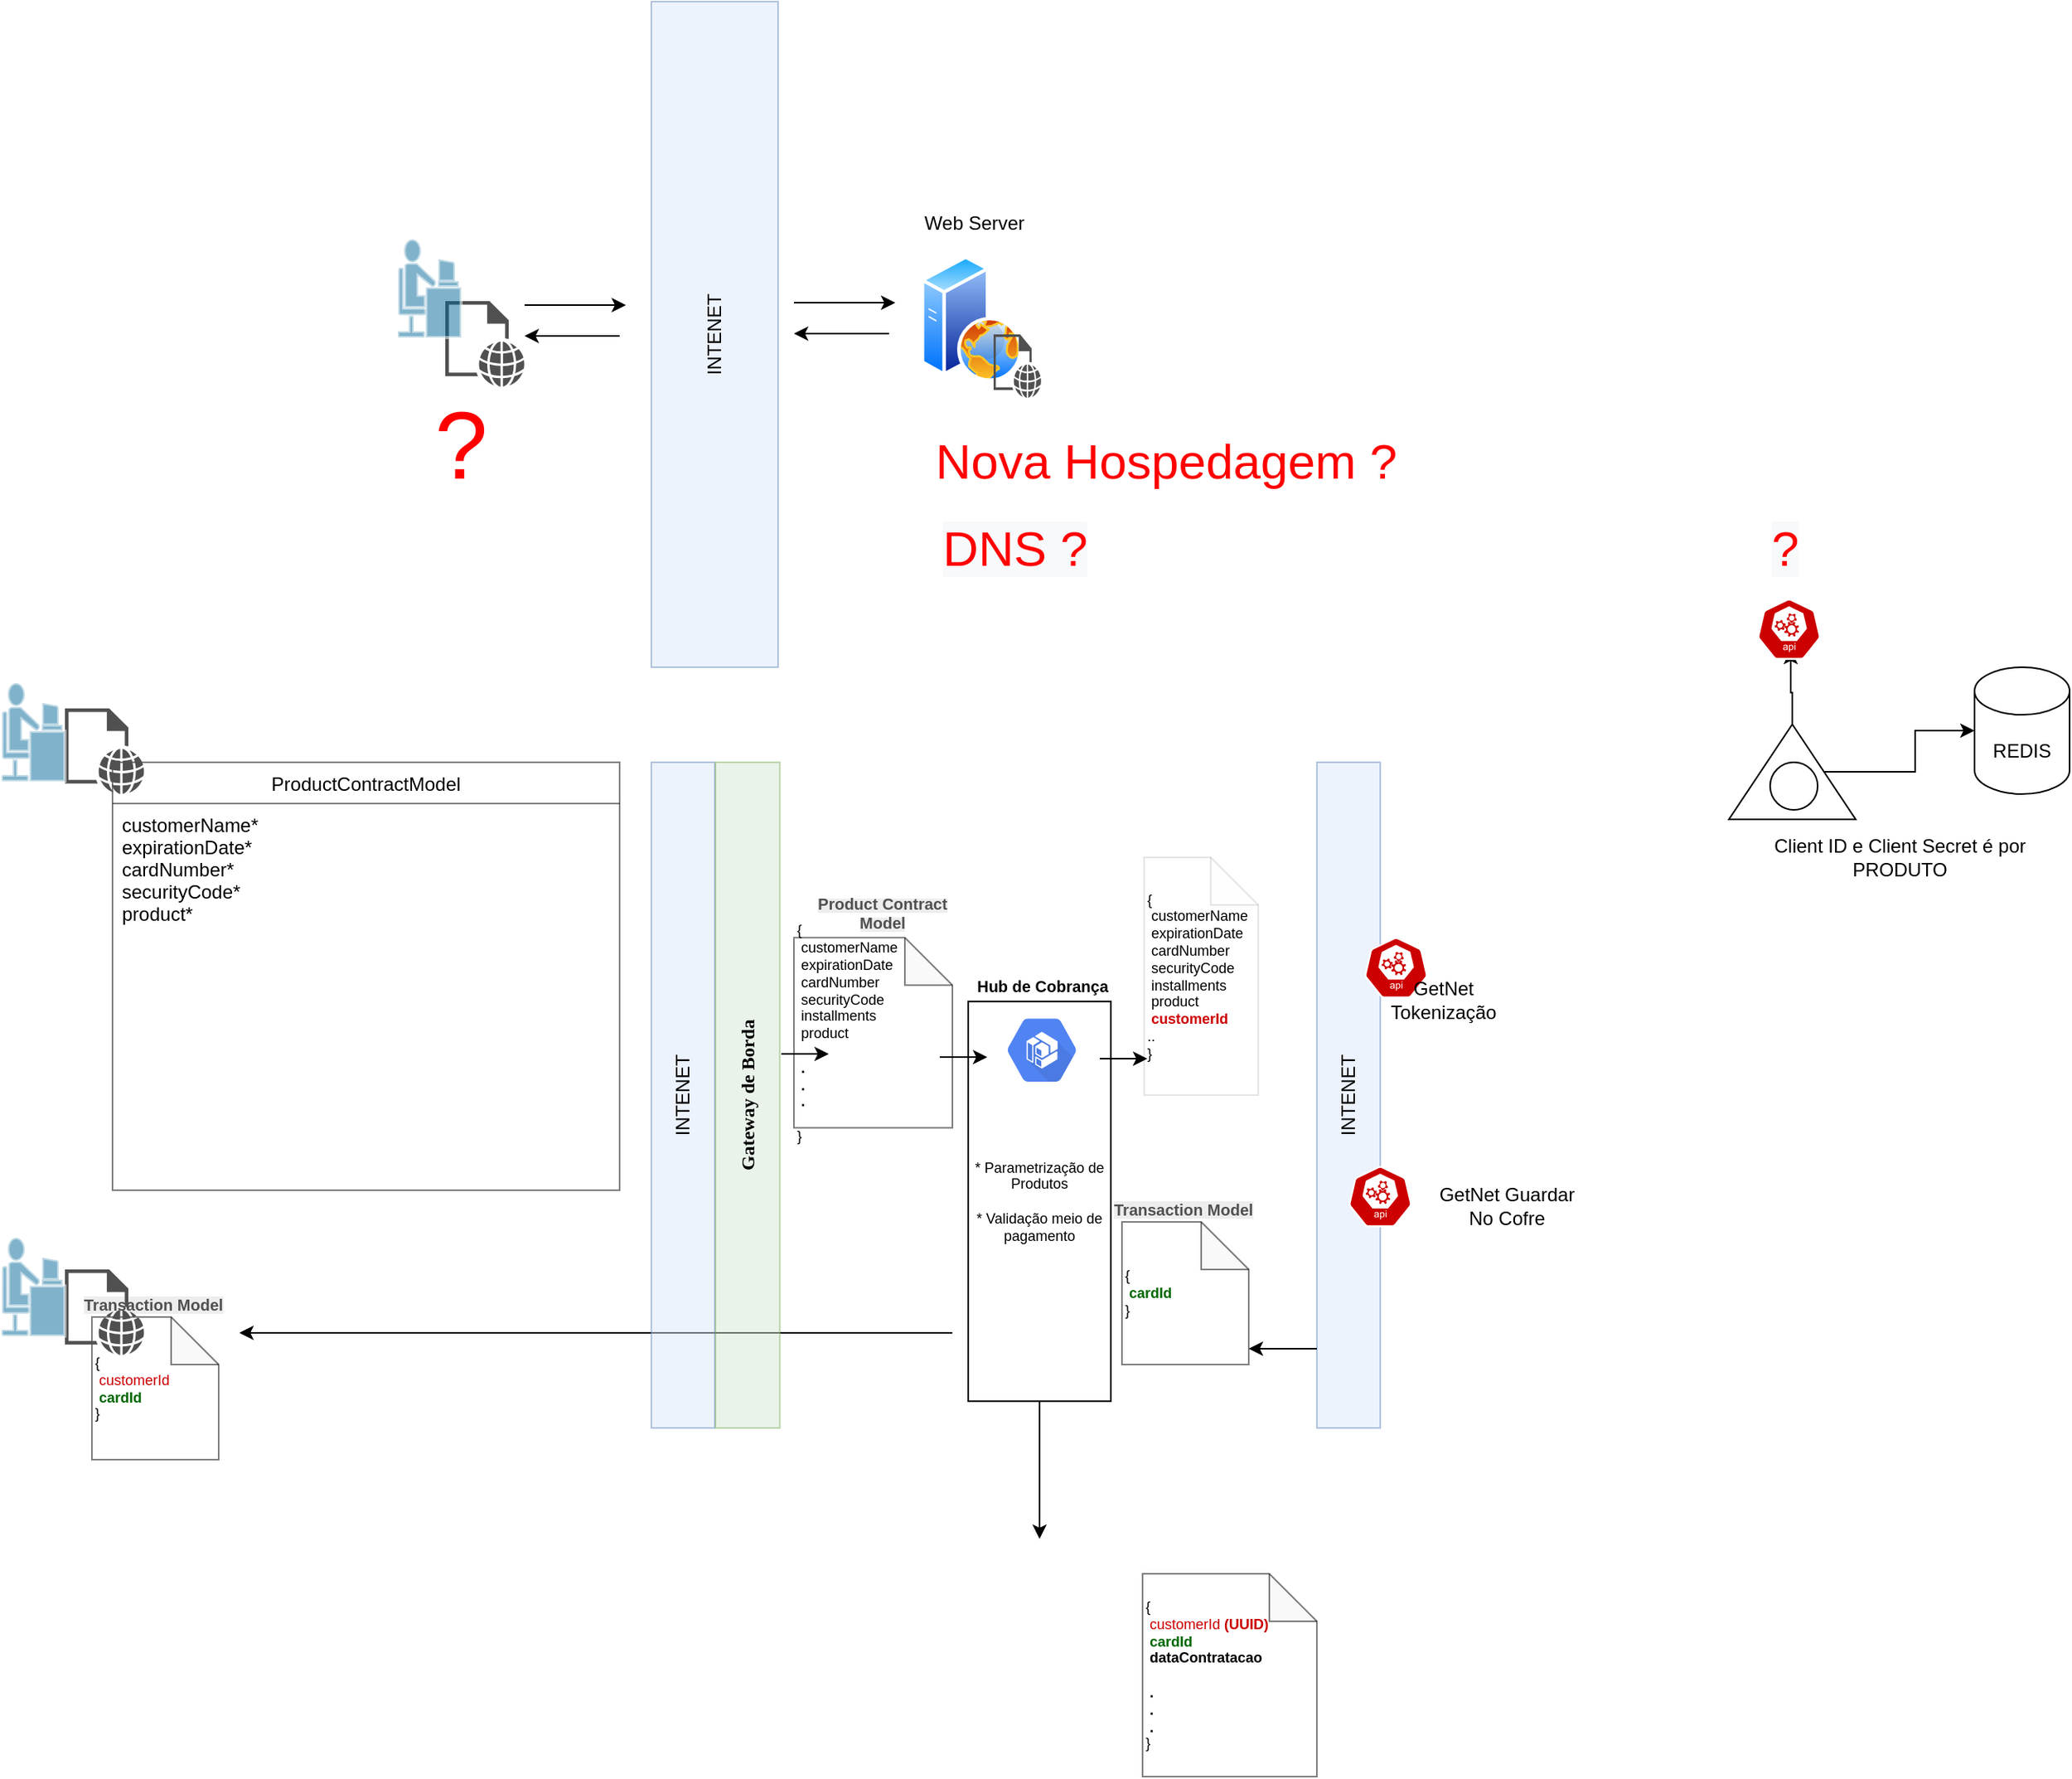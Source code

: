 <mxfile version="15.0.3" type="device" pages="7"><diagram id="3Fuwiv5uod0K-OyAQKjo" name="Hub-Cobrança-Contratação"><mxGraphModel dx="1935" dy="393" grid="1" gridSize="10" guides="1" tooltips="1" connect="1" arrows="1" fold="1" page="1" pageScale="1" pageWidth="827" pageHeight="1169" math="0" shadow="0"><root><mxCell id="p38uW8tS52smHZjm-6Pj-0"/><mxCell id="p38uW8tS52smHZjm-6Pj-1" parent="p38uW8tS52smHZjm-6Pj-0"/><mxCell id="Mv_l57JNMDm9eT5lZTtq-4" value="" style="endArrow=classic;html=1;fontSize=11;entryX=1;entryY=1;entryDx=0;entryDy=0;" parent="p38uW8tS52smHZjm-6Pj-1" target="Mv_l57JNMDm9eT5lZTtq-3" edge="1"><mxGeometry width="50" height="50" relative="1" as="geometry"><mxPoint x="390" y="840" as="sourcePoint"/><mxPoint x="170" y="840" as="targetPoint"/></mxGeometry></mxCell><mxCell id="M0IpnbGYW_mIOOsOUTZ5-7" value="INTENET" style="rounded=0;whiteSpace=wrap;html=1;verticalAlign=middle;opacity=50;rotation=-90;fillColor=#dae8fc;strokeColor=#6c8ebf;align=center;" parent="p38uW8tS52smHZjm-6Pj-1" vertex="1"><mxGeometry x="30" y="170" width="420" height="80" as="geometry"/></mxCell><mxCell id="M0IpnbGYW_mIOOsOUTZ5-8" value="ProductContractModel" style="swimlane;fontStyle=0;childLayout=stackLayout;horizontal=1;startSize=26;horizontalStack=0;resizeParent=1;resizeParentMax=0;resizeLast=0;collapsible=1;marginBottom=0;align=center;verticalAlign=middle;opacity=50;" parent="p38uW8tS52smHZjm-6Pj-1" vertex="1"><mxGeometry x="-140" y="480" width="320" height="270" as="geometry"/></mxCell><mxCell id="M0IpnbGYW_mIOOsOUTZ5-11" value="customerName* &#10;expirationDate*   &#10;cardNumber*      &#10;securityCode*     &#10;product*" style="text;strokeColor=none;fillColor=none;align=left;verticalAlign=top;spacingLeft=4;spacingRight=4;overflow=hidden;rotatable=0;points=[[0,0.5],[1,0.5]];portConstraint=eastwest;" parent="M0IpnbGYW_mIOOsOUTZ5-8" vertex="1"><mxGeometry y="26" width="320" height="244" as="geometry"/></mxCell><mxCell id="M0IpnbGYW_mIOOsOUTZ5-13" value="Web Server" style="text;html=1;strokeColor=none;fillColor=none;align=center;verticalAlign=middle;whiteSpace=wrap;rounded=0;opacity=50;" parent="p38uW8tS52smHZjm-6Pj-1" vertex="1"><mxGeometry x="370" y="130" width="68" height="20" as="geometry"/></mxCell><mxCell id="M0IpnbGYW_mIOOsOUTZ5-17" value="" style="endArrow=classic;html=1;" parent="p38uW8tS52smHZjm-6Pj-1" edge="1"><mxGeometry width="50" height="50" relative="1" as="geometry"><mxPoint x="290" y="190" as="sourcePoint"/><mxPoint x="354" y="190" as="targetPoint"/></mxGeometry></mxCell><mxCell id="M0IpnbGYW_mIOOsOUTZ5-18" value="" style="group" parent="p38uW8tS52smHZjm-6Pj-1" vertex="1" connectable="0"><mxGeometry x="370" y="160" width="76" height="90" as="geometry"/></mxCell><mxCell id="M0IpnbGYW_mIOOsOUTZ5-0" value="" style="aspect=fixed;perimeter=ellipsePerimeter;html=1;align=center;shadow=0;dashed=0;spacingTop=3;image;image=img/lib/active_directory/web_server.svg;" parent="M0IpnbGYW_mIOOsOUTZ5-18" vertex="1"><mxGeometry width="64" height="80" as="geometry"/></mxCell><mxCell id="M0IpnbGYW_mIOOsOUTZ5-3" value="" style="pointerEvents=1;shadow=0;dashed=0;html=1;strokeColor=none;fillColor=#505050;labelPosition=center;verticalLabelPosition=bottom;verticalAlign=top;outlineConnect=0;align=center;shape=mxgraph.office.concepts.web_page;" parent="M0IpnbGYW_mIOOsOUTZ5-18" vertex="1"><mxGeometry x="46" y="50" width="30" height="40" as="geometry"/></mxCell><mxCell id="M0IpnbGYW_mIOOsOUTZ5-20" value="" style="endArrow=classic;html=1;" parent="p38uW8tS52smHZjm-6Pj-1" edge="1"><mxGeometry width="50" height="50" relative="1" as="geometry"><mxPoint x="350" y="209.5" as="sourcePoint"/><mxPoint x="290" y="209.5" as="targetPoint"/></mxGeometry></mxCell><mxCell id="M0IpnbGYW_mIOOsOUTZ5-21" value="INTENET" style="rounded=0;whiteSpace=wrap;html=1;verticalAlign=middle;opacity=50;rotation=-90;fillColor=#dae8fc;strokeColor=#6c8ebf;align=center;" parent="p38uW8tS52smHZjm-6Pj-1" vertex="1"><mxGeometry x="10" y="670" width="420" height="40" as="geometry"/></mxCell><mxCell id="M0IpnbGYW_mIOOsOUTZ5-22" value="&lt;font face=&quot;Verdana&quot;&gt;&lt;b&gt;Gateway de Borda&lt;/b&gt;&lt;/font&gt;" style="rounded=0;whiteSpace=wrap;html=1;verticalAlign=middle;opacity=50;rotation=-90;fillColor=#d5e8d4;strokeColor=#82b366;align=center;" parent="p38uW8tS52smHZjm-6Pj-1" vertex="1"><mxGeometry x="50.81" y="669.7" width="420" height="40.62" as="geometry"/></mxCell><mxCell id="M0IpnbGYW_mIOOsOUTZ5-25" value="&lt;div style=&quot;font-size: 9px&quot;&gt;&lt;font style=&quot;font-size: 9px&quot;&gt;{&lt;/font&gt;&lt;/div&gt;&lt;font style=&quot;font-size: 9px&quot;&gt;&amp;nbsp;customerName&lt;br style=&quot;font-size: 9px&quot;&gt;&amp;nbsp;expirationDate&lt;br style=&quot;padding: 0px ; margin: 0px ; font-size: 9px&quot;&gt;&amp;nbsp;cardNumber&amp;nbsp;&lt;br style=&quot;padding: 0px ; margin: 0px ; font-size: 9px&quot;&gt;&amp;nbsp;securityCode&lt;br style=&quot;font-size: 9px&quot;&gt;&amp;nbsp;installments&lt;br style=&quot;font-size: 9px&quot;&gt;&amp;nbsp;product&lt;br&gt;&lt;br&gt;&lt;b&gt;&amp;nbsp;.&lt;br&gt;&amp;nbsp;.&lt;br&gt;&amp;nbsp;.&lt;br&gt;&lt;/b&gt;&lt;br style=&quot;font-size: 9px&quot;&gt;}&lt;/font&gt;" style="shape=note;whiteSpace=wrap;html=1;backgroundOutline=1;darkOpacity=0.05;align=left;verticalAlign=middle;opacity=50;fontSize=9;" parent="p38uW8tS52smHZjm-6Pj-1" vertex="1"><mxGeometry x="290" y="590.63" width="100" height="120" as="geometry"/></mxCell><mxCell id="M0IpnbGYW_mIOOsOUTZ5-26" value="" style="pointerEvents=1;shadow=0;dashed=0;html=1;strokeColor=none;fillColor=#505050;labelPosition=center;verticalLabelPosition=bottom;verticalAlign=top;outlineConnect=0;align=center;shape=mxgraph.office.concepts.web_page;" parent="p38uW8tS52smHZjm-6Pj-1" vertex="1"><mxGeometry x="70" y="189" width="50" height="54" as="geometry"/></mxCell><mxCell id="M0IpnbGYW_mIOOsOUTZ5-27" value="" style="shape=mxgraph.cisco.people.androgenous_person;html=1;pointerEvents=1;dashed=0;fillColor=#036897;strokeColor=#ffffff;strokeWidth=2;verticalLabelPosition=bottom;verticalAlign=top;align=center;outlineConnect=0;opacity=50;" parent="p38uW8tS52smHZjm-6Pj-1" vertex="1"><mxGeometry x="40" y="150" width="40" height="62" as="geometry"/></mxCell><mxCell id="M0IpnbGYW_mIOOsOUTZ5-28" value="" style="pointerEvents=1;shadow=0;dashed=0;html=1;strokeColor=none;fillColor=#505050;labelPosition=center;verticalLabelPosition=bottom;verticalAlign=top;outlineConnect=0;align=center;shape=mxgraph.office.concepts.web_page;" parent="p38uW8tS52smHZjm-6Pj-1" vertex="1"><mxGeometry x="-170" y="446" width="50" height="54" as="geometry"/></mxCell><mxCell id="M0IpnbGYW_mIOOsOUTZ5-29" value="" style="endArrow=classic;html=1;" parent="p38uW8tS52smHZjm-6Pj-1" edge="1"><mxGeometry width="50" height="50" relative="1" as="geometry"><mxPoint x="120" y="191.5" as="sourcePoint"/><mxPoint x="184" y="191.5" as="targetPoint"/></mxGeometry></mxCell><mxCell id="M0IpnbGYW_mIOOsOUTZ5-37" value="" style="group" parent="p38uW8tS52smHZjm-6Pj-1" vertex="1" connectable="0"><mxGeometry x="350" y="603.13" width="240" height="280" as="geometry"/></mxCell><mxCell id="M0IpnbGYW_mIOOsOUTZ5-60" value="* Parametrização de Produtos&lt;br&gt;&lt;br&gt;* Validação meio de pagamento" style="rounded=0;whiteSpace=wrap;html=1;fontSize=9;align=center;verticalAlign=middle;" parent="M0IpnbGYW_mIOOsOUTZ5-37" vertex="1"><mxGeometry x="50" y="27.75" width="90" height="252.25" as="geometry"/></mxCell><mxCell id="M0IpnbGYW_mIOOsOUTZ5-34" value="" style="html=1;fillColor=#5184F3;strokeColor=none;verticalAlign=top;labelPosition=center;verticalLabelPosition=bottom;align=center;spacingTop=-6;fontSize=11;fontStyle=1;fontColor=#999999;shape=mxgraph.gcp2.hexIcon;prIcon=ai_hub" parent="M0IpnbGYW_mIOOsOUTZ5-37" vertex="1"><mxGeometry x="63.5" y="29.25" width="66" height="58.5" as="geometry"/></mxCell><mxCell id="M0IpnbGYW_mIOOsOUTZ5-36" value="&lt;font size=&quot;1&quot;&gt;&lt;b&gt;Hub de Cobrança&lt;/b&gt;&lt;/font&gt;" style="text;html=1;strokeColor=none;fillColor=none;align=center;verticalAlign=middle;whiteSpace=wrap;rounded=0;fontSize=9;" parent="M0IpnbGYW_mIOOsOUTZ5-37" vertex="1"><mxGeometry x="-1.5" y="7.75" width="196" height="20" as="geometry"/></mxCell><mxCell id="M0IpnbGYW_mIOOsOUTZ5-61" value="" style="group" parent="M0IpnbGYW_mIOOsOUTZ5-37" vertex="1" connectable="0"><mxGeometry x="140" y="146.87" width="100" height="110" as="geometry"/></mxCell><mxCell id="M0IpnbGYW_mIOOsOUTZ5-38" value="&lt;div style=&quot;font-size: 9px&quot;&gt;&lt;font style=&quot;font-size: 9px&quot;&gt;{&lt;/font&gt;&lt;/div&gt;&lt;font&gt;&lt;b&gt;&lt;font color=&quot;#00ff00&quot;&gt;&amp;nbsp;&lt;/font&gt;&lt;font color=&quot;#006600&quot;&gt;cardId&lt;/font&gt;&lt;br style=&quot;font-size: 9px&quot;&gt;&lt;/b&gt;}&lt;/font&gt;" style="shape=note;whiteSpace=wrap;html=1;backgroundOutline=1;darkOpacity=0.05;align=left;verticalAlign=middle;opacity=50;fontSize=9;" parent="M0IpnbGYW_mIOOsOUTZ5-61" vertex="1"><mxGeometry x="7" y="20" width="80" height="90" as="geometry"/></mxCell><mxCell id="M0IpnbGYW_mIOOsOUTZ5-40" value="&lt;span style=&quot;color: rgb(80 , 80 , 80) ; font-family: sans-serif ; font-size: 10px ; font-style: normal ; font-weight: 600 ; letter-spacing: normal ; text-align: center ; text-indent: 0px ; text-transform: none ; word-spacing: 0px ; background-color: rgba(0 , 0 , 0 , 0.07) ; display: inline ; float: none&quot;&gt;Transaction Model&lt;/span&gt;" style="text;whiteSpace=wrap;html=1;fontSize=8;" parent="M0IpnbGYW_mIOOsOUTZ5-61" vertex="1"><mxGeometry width="100" height="30" as="geometry"/></mxCell><mxCell id="M0IpnbGYW_mIOOsOUTZ5-30" value="" style="endArrow=classic;html=1;" parent="p38uW8tS52smHZjm-6Pj-1" edge="1"><mxGeometry width="50" height="50" relative="1" as="geometry"><mxPoint x="180" y="211" as="sourcePoint"/><mxPoint x="120" y="211" as="targetPoint"/></mxGeometry></mxCell><mxCell id="M0IpnbGYW_mIOOsOUTZ5-39" value="&lt;span style=&quot;color: rgb(80 , 80 , 80) ; font-family: sans-serif ; font-weight: 600 ; background-color: rgba(0 , 0 , 0 , 0.07)&quot;&gt;&lt;font style=&quot;font-size: 10px&quot;&gt;Product Contract Model&lt;/font&gt;&lt;/span&gt;" style="text;html=1;strokeColor=none;fillColor=none;align=center;verticalAlign=middle;whiteSpace=wrap;rounded=0;fontSize=8;" parent="p38uW8tS52smHZjm-6Pj-1" vertex="1"><mxGeometry x="296" y="565" width="100" height="20" as="geometry"/></mxCell><mxCell id="M0IpnbGYW_mIOOsOUTZ5-48" value="" style="group" parent="p38uW8tS52smHZjm-6Pj-1" vertex="1" connectable="0"><mxGeometry x="620" y="480.01" width="170" height="420" as="geometry"/></mxCell><mxCell id="M0IpnbGYW_mIOOsOUTZ5-31" value="INTENET" style="rounded=0;whiteSpace=wrap;html=1;verticalAlign=middle;opacity=50;rotation=-90;fillColor=#dae8fc;strokeColor=#6c8ebf;align=center;" parent="M0IpnbGYW_mIOOsOUTZ5-48" vertex="1"><mxGeometry x="-190" y="190" width="420" height="40" as="geometry"/></mxCell><mxCell id="M0IpnbGYW_mIOOsOUTZ5-32" value="" style="html=1;dashed=0;whitespace=wrap;strokeColor=#ffffff;points=[[0.005,0.63,0],[0.1,0.2,0],[0.9,0.2,0],[0.5,0,0],[0.995,0.63,0],[0.72,0.99,0],[0.5,1,0],[0.28,0.99,0]];shape=mxgraph.kubernetes.icon;prIcon=api;align=center;verticalAlign=middle;labelBorderColor=none;fillColor=#CC0000;" parent="M0IpnbGYW_mIOOsOUTZ5-48" vertex="1"><mxGeometry x="30" y="105.62" width="40" height="48" as="geometry"/></mxCell><mxCell id="M0IpnbGYW_mIOOsOUTZ5-33" value="GetNet Tokenização" style="text;html=1;strokeColor=none;fillColor=none;align=center;verticalAlign=middle;whiteSpace=wrap;rounded=0;" parent="M0IpnbGYW_mIOOsOUTZ5-48" vertex="1"><mxGeometry x="60" y="140" width="40" height="20.62" as="geometry"/></mxCell><mxCell id="Q-hqcQ1V5CQnKYO4Oxap-2" value="" style="html=1;dashed=0;whitespace=wrap;strokeColor=#ffffff;points=[[0.005,0.63,0],[0.1,0.2,0],[0.9,0.2,0],[0.5,0,0],[0.995,0.63,0],[0.72,0.99,0],[0.5,1,0],[0.28,0.99,0]];shape=mxgraph.kubernetes.icon;prIcon=api;align=center;verticalAlign=middle;labelBorderColor=none;fillColor=#CC0000;" parent="M0IpnbGYW_mIOOsOUTZ5-48" vertex="1"><mxGeometry x="20" y="249.99" width="40" height="48" as="geometry"/></mxCell><mxCell id="W82e6ByV471TYgJWZwJp-0" value="GetNet Guardar No Cofre" style="text;html=1;strokeColor=none;fillColor=none;align=center;verticalAlign=middle;whiteSpace=wrap;rounded=0;" parent="M0IpnbGYW_mIOOsOUTZ5-48" vertex="1"><mxGeometry x="70" y="269.99" width="100" height="20.62" as="geometry"/></mxCell><mxCell id="M0IpnbGYW_mIOOsOUTZ5-49" value="&lt;div style=&quot;font-size: 9px&quot;&gt;&lt;font style=&quot;font-size: 9px&quot;&gt;{&lt;/font&gt;&lt;/div&gt;&lt;font style=&quot;font-size: 9px&quot;&gt;&amp;nbsp;customerName&lt;br style=&quot;font-size: 9px&quot;&gt;&amp;nbsp;expirationDate&lt;br style=&quot;padding: 0px ; margin: 0px ; font-size: 9px&quot;&gt;&amp;nbsp;cardNumber&amp;nbsp;&lt;br style=&quot;padding: 0px ; margin: 0px ; font-size: 9px&quot;&gt;&amp;nbsp;securityCode&lt;br style=&quot;font-size: 9px&quot;&gt;&amp;nbsp;installments&lt;br style=&quot;font-size: 9px&quot;&gt;&amp;nbsp;product&lt;br&gt;&amp;nbsp;&lt;b&gt;&lt;font color=&quot;#cc0000&quot;&gt;customerId&lt;br&gt;&lt;/font&gt;&lt;/b&gt;..&lt;br style=&quot;font-size: 9px&quot;&gt;}&lt;/font&gt;" style="shape=note;whiteSpace=wrap;html=1;backgroundOutline=1;darkOpacity=0.05;align=left;verticalAlign=middle;opacity=10;fontSize=9;" parent="p38uW8tS52smHZjm-6Pj-1" vertex="1"><mxGeometry x="511" y="540" width="72" height="150" as="geometry"/></mxCell><mxCell id="M0IpnbGYW_mIOOsOUTZ5-50" value="" style="endArrow=classic;html=1;fontSize=9;" parent="p38uW8tS52smHZjm-6Pj-1" edge="1"><mxGeometry width="50" height="50" relative="1" as="geometry"><mxPoint x="382" y="666" as="sourcePoint"/><mxPoint x="412" y="666" as="targetPoint"/></mxGeometry></mxCell><mxCell id="M0IpnbGYW_mIOOsOUTZ5-51" value="" style="endArrow=classic;html=1;fontSize=9;" parent="p38uW8tS52smHZjm-6Pj-1" edge="1"><mxGeometry width="50" height="50" relative="1" as="geometry"><mxPoint x="282" y="664" as="sourcePoint"/><mxPoint x="312" y="664" as="targetPoint"/></mxGeometry></mxCell><mxCell id="M0IpnbGYW_mIOOsOUTZ5-52" value="" style="endArrow=classic;html=1;fontSize=9;" parent="p38uW8tS52smHZjm-6Pj-1" edge="1"><mxGeometry width="50" height="50" relative="1" as="geometry"><mxPoint x="483" y="667" as="sourcePoint"/><mxPoint x="513" y="667" as="targetPoint"/></mxGeometry></mxCell><mxCell id="M0IpnbGYW_mIOOsOUTZ5-63" value="" style="endArrow=classic;html=1;fontSize=9;" parent="p38uW8tS52smHZjm-6Pj-1" edge="1"><mxGeometry width="50" height="50" relative="1" as="geometry"><mxPoint x="620" y="850" as="sourcePoint"/><mxPoint x="577" y="850" as="targetPoint"/></mxGeometry></mxCell><mxCell id="M0IpnbGYW_mIOOsOUTZ5-64" value="" style="shape=image;html=1;verticalAlign=top;verticalLabelPosition=bottom;labelBackgroundColor=#ffffff;imageAspect=0;aspect=fixed;image=https://cdn4.iconfinder.com/data/icons/logos-3/512/mongodb-2-128.png;fontSize=9;fillColor=#CC0000;" parent="p38uW8tS52smHZjm-6Pj-1" vertex="1"><mxGeometry x="406" y="1016" width="80" height="80" as="geometry"/></mxCell><mxCell id="M0IpnbGYW_mIOOsOUTZ5-66" value="&lt;div style=&quot;font-size: 9px&quot;&gt;&lt;font style=&quot;font-size: 9px&quot;&gt;{&lt;/font&gt;&lt;/div&gt;&lt;font&gt;&amp;nbsp;&lt;font color=&quot;#cc0000&quot;&gt;customerId&amp;nbsp;&lt;/font&gt;&lt;b style=&quot;color: rgb(204 , 0 , 0)&quot;&gt;(UUID)&lt;/b&gt;&lt;br&gt;&lt;b&gt;&lt;font color=&quot;#00ff00&quot;&gt;&amp;nbsp;&lt;/font&gt;&lt;font color=&quot;#006600&quot;&gt;cardId&lt;br&gt;&lt;/font&gt;&amp;nbsp;dataContratacao&lt;br&gt;&amp;nbsp;&lt;br&gt;&amp;nbsp;.&lt;br&gt;&amp;nbsp;.&lt;br&gt;&amp;nbsp;.&lt;br style=&quot;font-size: 9px&quot;&gt;&lt;/b&gt;}&lt;/font&gt;" style="shape=note;whiteSpace=wrap;html=1;backgroundOutline=1;darkOpacity=0.05;align=left;verticalAlign=middle;opacity=50;fontSize=9;" parent="p38uW8tS52smHZjm-6Pj-1" vertex="1"><mxGeometry x="510" y="992" width="110" height="128" as="geometry"/></mxCell><mxCell id="M0IpnbGYW_mIOOsOUTZ5-65" value="" style="shape=image;html=1;verticalAlign=top;verticalLabelPosition=bottom;labelBackgroundColor=#ffffff;imageAspect=0;aspect=fixed;image=https://cdn2.iconfinder.com/data/icons/picol-vector/32/database-128.png;fontSize=9;fillColor=#CC0000;opacity=80;" parent="p38uW8tS52smHZjm-6Pj-1" vertex="1"><mxGeometry x="382" y="985" width="128" height="128" as="geometry"/></mxCell><mxCell id="M0IpnbGYW_mIOOsOUTZ5-67" style="edgeStyle=orthogonalEdgeStyle;rounded=0;orthogonalLoop=1;jettySize=auto;html=1;fontSize=9;" parent="p38uW8tS52smHZjm-6Pj-1" source="M0IpnbGYW_mIOOsOUTZ5-60" edge="1"><mxGeometry relative="1" as="geometry"><mxPoint x="445" y="970" as="targetPoint"/></mxGeometry></mxCell><mxCell id="M0IpnbGYW_mIOOsOUTZ5-68" value="&lt;font color=&quot;#ffffff&quot; style=&quot;font-size: 11px;&quot;&gt;Data Base&lt;/font&gt;&amp;nbsp;&lt;br style=&quot;font-size: 11px;&quot;&gt;&lt;font color=&quot;#ffffff&quot; style=&quot;font-size: 11px;&quot;&gt;Contratação&lt;/font&gt;" style="text;html=1;align=center;verticalAlign=middle;whiteSpace=wrap;rounded=0;fontSize=11;fontStyle=1" parent="p38uW8tS52smHZjm-6Pj-1" vertex="1"><mxGeometry x="410" y="992" width="80" height="20" as="geometry"/></mxCell><mxCell id="Mv_l57JNMDm9eT5lZTtq-1" value="" style="group" parent="p38uW8tS52smHZjm-6Pj-1" vertex="1" connectable="0"><mxGeometry x="-160" y="810" width="100" height="110" as="geometry"/></mxCell><mxCell id="Mv_l57JNMDm9eT5lZTtq-2" value="&lt;div style=&quot;font-size: 9px&quot;&gt;&lt;font style=&quot;font-size: 9px&quot;&gt;{&lt;/font&gt;&lt;/div&gt;&lt;font&gt;&amp;nbsp;&lt;font color=&quot;#cc0000&quot;&gt;customerId&lt;/font&gt;&lt;br&gt;&lt;b&gt;&lt;font color=&quot;#00ff00&quot;&gt;&amp;nbsp;&lt;/font&gt;&lt;font color=&quot;#006600&quot;&gt;cardId&lt;/font&gt;&lt;br style=&quot;font-size: 9px&quot;&gt;&lt;/b&gt;}&lt;/font&gt;" style="shape=note;whiteSpace=wrap;html=1;backgroundOutline=1;darkOpacity=0.05;align=left;verticalAlign=middle;opacity=50;fontSize=9;" parent="Mv_l57JNMDm9eT5lZTtq-1" vertex="1"><mxGeometry x="7" y="20" width="80" height="90" as="geometry"/></mxCell><mxCell id="Mv_l57JNMDm9eT5lZTtq-3" value="&lt;span style=&quot;color: rgb(80 , 80 , 80) ; font-family: sans-serif ; font-size: 10px ; font-style: normal ; font-weight: 600 ; letter-spacing: normal ; text-align: center ; text-indent: 0px ; text-transform: none ; word-spacing: 0px ; background-color: rgba(0 , 0 , 0 , 0.07) ; display: inline ; float: none&quot;&gt;Transaction Model&lt;/span&gt;" style="text;whiteSpace=wrap;html=1;fontSize=8;" parent="Mv_l57JNMDm9eT5lZTtq-1" vertex="1"><mxGeometry width="100" height="30" as="geometry"/></mxCell><mxCell id="Mv_l57JNMDm9eT5lZTtq-5" value="" style="pointerEvents=1;shadow=0;dashed=0;html=1;strokeColor=none;fillColor=#505050;labelPosition=center;verticalLabelPosition=bottom;verticalAlign=top;outlineConnect=0;align=center;shape=mxgraph.office.concepts.web_page;" parent="p38uW8tS52smHZjm-6Pj-1" vertex="1"><mxGeometry x="-170" y="800" width="50" height="54" as="geometry"/></mxCell><mxCell id="Mv_l57JNMDm9eT5lZTtq-6" value="" style="shape=mxgraph.cisco.people.androgenous_person;html=1;pointerEvents=1;dashed=0;fillColor=#036897;strokeColor=#ffffff;strokeWidth=2;verticalLabelPosition=bottom;verticalAlign=top;align=center;outlineConnect=0;opacity=50;" parent="p38uW8tS52smHZjm-6Pj-1" vertex="1"><mxGeometry x="-210" y="430" width="40" height="62" as="geometry"/></mxCell><mxCell id="Mv_l57JNMDm9eT5lZTtq-7" value="" style="shape=mxgraph.cisco.people.androgenous_person;html=1;pointerEvents=1;dashed=0;fillColor=#036897;strokeColor=#ffffff;strokeWidth=2;verticalLabelPosition=bottom;verticalAlign=top;align=center;outlineConnect=0;opacity=50;" parent="p38uW8tS52smHZjm-6Pj-1" vertex="1"><mxGeometry x="-210" y="780" width="40" height="62" as="geometry"/></mxCell><mxCell id="dc6YFTIm-h5ED_JMZ2Qb-0" value="&lt;font color=&quot;#ff0000&quot; style=&quot;font-size: 60px&quot;&gt;?&lt;/font&gt;" style="text;html=1;strokeColor=none;fillColor=none;align=center;verticalAlign=middle;whiteSpace=wrap;rounded=0;shadow=1;fontSize=11;fontColor=#006600;" parent="p38uW8tS52smHZjm-6Pj-1" vertex="1"><mxGeometry x="60" y="270" width="40" height="20" as="geometry"/></mxCell><mxCell id="dc6YFTIm-h5ED_JMZ2Qb-2" value="&lt;font color=&quot;#ff0000&quot; style=&quot;font-size: 31px&quot;&gt;Nova Hospedagem ?&lt;/font&gt;" style="text;html=1;strokeColor=none;fillColor=none;align=center;verticalAlign=middle;whiteSpace=wrap;rounded=0;shadow=1;fontSize=11;fontColor=#006600;" parent="p38uW8tS52smHZjm-6Pj-1" vertex="1"><mxGeometry x="370" y="280" width="310" height="20" as="geometry"/></mxCell><mxCell id="dc6YFTIm-h5ED_JMZ2Qb-3" value="&lt;span style=&quot;color: rgb(255 , 0 , 0) ; font-family: &amp;#34;helvetica&amp;#34; ; font-size: 31px ; font-style: normal ; font-weight: 400 ; letter-spacing: normal ; text-align: center ; text-indent: 0px ; text-transform: none ; word-spacing: 0px ; background-color: rgb(248 , 249 , 250) ; display: inline ; float: none&quot;&gt;DNS ?&lt;/span&gt;" style="text;whiteSpace=wrap;html=1;fontSize=11;fontColor=#006600;" parent="p38uW8tS52smHZjm-6Pj-1" vertex="1"><mxGeometry x="382" y="320" width="320" height="40" as="geometry"/></mxCell><mxCell id="ToEgA1EozLm5sHwQ0B0N-3" style="edgeStyle=orthogonalEdgeStyle;rounded=0;orthogonalLoop=1;jettySize=auto;html=1;entryX=0.525;entryY=0.771;entryDx=0;entryDy=0;entryPerimeter=0;" edge="1" parent="p38uW8tS52smHZjm-6Pj-1" source="ToEgA1EozLm5sHwQ0B0N-0" target="ToEgA1EozLm5sHwQ0B0N-2"><mxGeometry relative="1" as="geometry"/></mxCell><mxCell id="ToEgA1EozLm5sHwQ0B0N-4" value="" style="edgeStyle=orthogonalEdgeStyle;rounded=0;orthogonalLoop=1;jettySize=auto;html=1;" edge="1" parent="p38uW8tS52smHZjm-6Pj-1" source="ToEgA1EozLm5sHwQ0B0N-0" target="ToEgA1EozLm5sHwQ0B0N-1"><mxGeometry relative="1" as="geometry"/></mxCell><mxCell id="ToEgA1EozLm5sHwQ0B0N-0" value="" style="triangle;whiteSpace=wrap;html=1;rotation=-90;" vertex="1" parent="p38uW8tS52smHZjm-6Pj-1"><mxGeometry x="890" y="446" width="60" height="80" as="geometry"/></mxCell><mxCell id="ToEgA1EozLm5sHwQ0B0N-1" value="REDIS" style="shape=cylinder3;whiteSpace=wrap;html=1;boundedLbl=1;backgroundOutline=1;size=15;" vertex="1" parent="p38uW8tS52smHZjm-6Pj-1"><mxGeometry x="1035" y="420" width="60" height="80" as="geometry"/></mxCell><mxCell id="ToEgA1EozLm5sHwQ0B0N-2" value="" style="html=1;dashed=0;whitespace=wrap;strokeColor=#ffffff;points=[[0.005,0.63,0],[0.1,0.2,0],[0.9,0.2,0],[0.5,0,0],[0.995,0.63,0],[0.72,0.99,0],[0.5,1,0],[0.28,0.99,0]];shape=mxgraph.kubernetes.icon;prIcon=api;align=center;verticalAlign=middle;labelBorderColor=none;fillColor=#CC0000;" vertex="1" parent="p38uW8tS52smHZjm-6Pj-1"><mxGeometry x="898" y="372" width="40" height="48" as="geometry"/></mxCell><mxCell id="ToEgA1EozLm5sHwQ0B0N-5" value="" style="ellipse;whiteSpace=wrap;html=1;aspect=fixed;" vertex="1" parent="p38uW8tS52smHZjm-6Pj-1"><mxGeometry x="906" y="480" width="30" height="30" as="geometry"/></mxCell><mxCell id="ToEgA1EozLm5sHwQ0B0N-6" value="Client ID e Client Secret é por PRODUTO" style="text;html=1;strokeColor=none;fillColor=none;align=center;verticalAlign=middle;whiteSpace=wrap;rounded=0;" vertex="1" parent="p38uW8tS52smHZjm-6Pj-1"><mxGeometry x="896" y="530" width="184" height="20" as="geometry"/></mxCell><mxCell id="ToEgA1EozLm5sHwQ0B0N-7" value="&lt;span style=&quot;color: rgb(255 , 0 , 0) ; font-family: &amp;#34;helvetica&amp;#34; ; font-size: 31px ; font-style: normal ; font-weight: 400 ; letter-spacing: normal ; text-align: center ; text-indent: 0px ; text-transform: none ; word-spacing: 0px ; background-color: rgb(248 , 249 , 250) ; display: inline ; float: none&quot;&gt;?&lt;/span&gt;" style="text;whiteSpace=wrap;html=1;fontSize=11;fontColor=#006600;" vertex="1" parent="p38uW8tS52smHZjm-6Pj-1"><mxGeometry x="905" y="320" width="35" height="40" as="geometry"/></mxCell></root></mxGraphModel></diagram><diagram name="Hub-Cobrança-Pagamento" id="WOaUfPOTfISttWhIZR4d"><mxGraphModel dx="1108" dy="393" grid="1" gridSize="10" guides="1" tooltips="1" connect="1" arrows="1" fold="1" page="1" pageScale="1" pageWidth="827" pageHeight="1169" math="0" shadow="0"><root><mxCell id="5FHlQmoVjbezawUn4oDD-0"/><mxCell id="5FHlQmoVjbezawUn4oDD-1" parent="5FHlQmoVjbezawUn4oDD-0"/><mxCell id="0Bl7xsbHOei7GK9zujXV-4" style="edgeStyle=orthogonalEdgeStyle;rounded=0;orthogonalLoop=1;jettySize=auto;html=1;entryX=-0.017;entryY=0.456;entryDx=0;entryDy=0;entryPerimeter=0;fontSize=19;" parent="5FHlQmoVjbezawUn4oDD-1" source="0Bl7xsbHOei7GK9zujXV-0" target="0Bl7xsbHOei7GK9zujXV-2" edge="1"><mxGeometry relative="1" as="geometry"/></mxCell><mxCell id="0Bl7xsbHOei7GK9zujXV-0" value="" style="rounded=1;whiteSpace=wrap;html=1;fillColor=#fad9d5;strokeColor=#ae4132;opacity=50;" parent="5FHlQmoVjbezawUn4oDD-1" vertex="1"><mxGeometry x="570" y="624" width="180" height="426" as="geometry"/></mxCell><mxCell id="U1V0_M0ugauGjQBVHNxB-12" value="" style="group;opacity=10;" parent="5FHlQmoVjbezawUn4oDD-1" vertex="1" connectable="0"><mxGeometry x="82" y="1130" width="203" height="430" as="geometry"/></mxCell><mxCell id="U1V0_M0ugauGjQBVHNxB-10" value="" style="rounded=0;whiteSpace=wrap;html=1;fontSize=11;align=center;verticalAlign=middle;opacity=80;" parent="U1V0_M0ugauGjQBVHNxB-12" vertex="1"><mxGeometry width="203" height="430" as="geometry"/></mxCell><mxCell id="U1V0_M0ugauGjQBVHNxB-3" value="&lt;div style=&quot;font-size: 9px&quot;&gt;&lt;font style=&quot;font-size: 9px&quot;&gt;{&lt;/font&gt;&lt;/div&gt;&lt;font&gt;&amp;nbsp;&lt;font color=&quot;#cc0000&quot;&gt;customerId&lt;/font&gt;&lt;br&gt;&lt;font color=&quot;#00ff00&quot;&gt;&amp;nbsp;&lt;/font&gt;cardId&lt;br&gt;&lt;span style=&quot;color: rgb(0 , 102 , 0) ; font-family: &amp;#34;helvetica&amp;#34; ; font-weight: 700&quot;&gt;&amp;nbsp;transactionStatus&lt;/span&gt;&lt;br style=&quot;font-size: 9px&quot;&gt;}&lt;/font&gt;" style="shape=note;whiteSpace=wrap;html=1;backgroundOutline=1;darkOpacity=0.05;align=left;verticalAlign=middle;opacity=50;fontSize=9;" parent="U1V0_M0ugauGjQBVHNxB-12" vertex="1"><mxGeometry x="103" y="30" width="80" height="90" as="geometry"/></mxCell><mxCell id="U1V0_M0ugauGjQBVHNxB-4" value="&lt;div style=&quot;font-size: 9px&quot;&gt;&lt;font style=&quot;font-size: 9px&quot;&gt;{&lt;/font&gt;&lt;/div&gt;&lt;font&gt;&amp;nbsp;&lt;font color=&quot;#cc0000&quot;&gt;customerId&lt;/font&gt;&lt;br&gt;&lt;b&gt;&lt;font color=&quot;#00ff00&quot;&gt;&amp;nbsp;&lt;/font&gt;cardId&lt;br&gt;&lt;/b&gt;&lt;span style=&quot;color: rgb(0 , 102 , 0) ; font-family: &amp;#34;helvetica&amp;#34; ; font-weight: 700&quot;&gt;&amp;nbsp;transactionStatus&lt;/span&gt;&lt;b&gt;&lt;br&gt;&lt;/b&gt;}&lt;/font&gt;" style="shape=note;whiteSpace=wrap;html=1;backgroundOutline=1;darkOpacity=0.05;align=left;verticalAlign=middle;opacity=50;fontSize=9;" parent="U1V0_M0ugauGjQBVHNxB-12" vertex="1"><mxGeometry x="13" y="130" width="80" height="90" as="geometry"/></mxCell><mxCell id="U1V0_M0ugauGjQBVHNxB-5" value="&lt;div style=&quot;font-size: 9px&quot;&gt;&lt;font style=&quot;font-size: 9px&quot;&gt;{&lt;/font&gt;&lt;/div&gt;&lt;font&gt;&amp;nbsp;&lt;font color=&quot;#cc0000&quot;&gt;customerId&lt;/font&gt;&lt;br&gt;&lt;b&gt;&lt;font color=&quot;#00ff00&quot;&gt;&amp;nbsp;&lt;/font&gt;cardId&lt;br&gt;&lt;/b&gt;&lt;span style=&quot;color: rgb(0 , 102 , 0) ; font-family: &amp;#34;helvetica&amp;#34; ; font-weight: 700&quot;&gt;&amp;nbsp;transactionStatus&lt;/span&gt;&lt;b&gt;&lt;br&gt;&lt;/b&gt;}&lt;/font&gt;" style="shape=note;whiteSpace=wrap;html=1;backgroundOutline=1;darkOpacity=0.05;align=left;verticalAlign=middle;opacity=50;fontSize=9;" parent="U1V0_M0ugauGjQBVHNxB-12" vertex="1"><mxGeometry x="103" y="130" width="80" height="90" as="geometry"/></mxCell><mxCell id="U1V0_M0ugauGjQBVHNxB-6" value="&lt;div style=&quot;font-size: 9px&quot;&gt;&lt;font style=&quot;font-size: 9px&quot;&gt;{&lt;/font&gt;&lt;/div&gt;&lt;font&gt;&amp;nbsp;&lt;font color=&quot;#cc0000&quot;&gt;customerId&lt;/font&gt;&lt;br&gt;&lt;b&gt;&lt;font color=&quot;#00ff00&quot;&gt;&amp;nbsp;&lt;/font&gt;&lt;/b&gt;&lt;b&gt;cardId&lt;br&gt;&lt;/b&gt;&lt;span style=&quot;color: rgb(0 , 102 , 0) ; font-family: &amp;#34;helvetica&amp;#34; ; font-weight: 700&quot;&gt;&amp;nbsp;transactionStatus&lt;/span&gt;&lt;b&gt;&lt;br&gt;&lt;/b&gt;}&lt;/font&gt;" style="shape=note;whiteSpace=wrap;html=1;backgroundOutline=1;darkOpacity=0.05;align=left;verticalAlign=middle;opacity=50;fontSize=9;" parent="U1V0_M0ugauGjQBVHNxB-12" vertex="1"><mxGeometry x="13" y="230" width="80" height="90" as="geometry"/></mxCell><mxCell id="U1V0_M0ugauGjQBVHNxB-7" value="&lt;div style=&quot;font-size: 9px&quot;&gt;&lt;font style=&quot;font-size: 9px&quot;&gt;{&lt;/font&gt;&lt;/div&gt;&lt;font&gt;&amp;nbsp;&lt;font color=&quot;#cc0000&quot;&gt;customerId&lt;/font&gt;&lt;br&gt;&lt;b&gt;&lt;font color=&quot;#00ff00&quot;&gt;&amp;nbsp;&lt;/font&gt;cardId&lt;br&gt;&lt;/b&gt;&lt;span style=&quot;color: rgb(0 , 102 , 0) ; font-family: &amp;#34;helvetica&amp;#34; ; font-weight: 700&quot;&gt;&amp;nbsp;transactionStatus&lt;/span&gt;&lt;b&gt;&lt;br&gt;&lt;/b&gt;}&lt;/font&gt;" style="shape=note;whiteSpace=wrap;html=1;backgroundOutline=1;darkOpacity=0.05;align=left;verticalAlign=middle;opacity=50;fontSize=9;" parent="U1V0_M0ugauGjQBVHNxB-12" vertex="1"><mxGeometry x="103" y="230" width="80" height="90" as="geometry"/></mxCell><mxCell id="U1V0_M0ugauGjQBVHNxB-8" value="&lt;div style=&quot;font-size: 9px&quot;&gt;&lt;font style=&quot;font-size: 9px&quot;&gt;{&lt;/font&gt;&lt;/div&gt;&lt;font&gt;&amp;nbsp;&lt;font color=&quot;#cc0000&quot;&gt;customerId&lt;b&gt;&lt;br style=&quot;font-size: 9px&quot;&gt;&lt;/b&gt;&lt;/font&gt;&lt;b&gt;&lt;font color=&quot;#00ff00&quot;&gt;&amp;nbsp;&lt;/font&gt;&lt;/b&gt;&lt;b&gt;cardId&lt;br&gt;&lt;/b&gt;&lt;span style=&quot;color: rgb(0 , 102 , 0) ; font-family: &amp;#34;helvetica&amp;#34; ; font-weight: 700&quot;&gt;&amp;nbsp;transactionStatus&lt;/span&gt;&lt;b&gt;&lt;br&gt;&lt;/b&gt;}&lt;/font&gt;" style="shape=note;whiteSpace=wrap;html=1;backgroundOutline=1;darkOpacity=0.05;align=left;verticalAlign=middle;opacity=50;fontSize=9;" parent="U1V0_M0ugauGjQBVHNxB-12" vertex="1"><mxGeometry x="13" y="330" width="80" height="90" as="geometry"/></mxCell><mxCell id="U1V0_M0ugauGjQBVHNxB-9" value="&lt;div style=&quot;font-size: 9px&quot;&gt;.. N&lt;/div&gt;" style="shape=note;whiteSpace=wrap;html=1;backgroundOutline=1;darkOpacity=0.05;align=left;verticalAlign=middle;opacity=50;fontSize=9;" parent="U1V0_M0ugauGjQBVHNxB-12" vertex="1"><mxGeometry x="103" y="330" width="80" height="90" as="geometry"/></mxCell><mxCell id="U1V0_M0ugauGjQBVHNxB-1" value="&lt;div style=&quot;font-size: 9px&quot;&gt;&lt;font style=&quot;font-size: 9px&quot;&gt;{&lt;/font&gt;&lt;/div&gt;&lt;font&gt;&amp;nbsp;&lt;font color=&quot;#cc0000&quot;&gt;customerId&lt;/font&gt;&lt;br&gt;&lt;font color=&quot;#00ff00&quot;&gt;&amp;nbsp;&lt;/font&gt;cardId&lt;br&gt;&lt;span style=&quot;color: rgb(0 , 102 , 0) ; font-family: &amp;#34;helvetica&amp;#34; ; font-weight: 700&quot;&gt;&amp;nbsp;transactionStatus&lt;/span&gt;&lt;br style=&quot;font-size: 9px&quot;&gt;}&lt;/font&gt;" style="shape=note;whiteSpace=wrap;html=1;backgroundOutline=1;darkOpacity=0.05;align=left;verticalAlign=middle;opacity=50;fontSize=9;" parent="U1V0_M0ugauGjQBVHNxB-12" vertex="1"><mxGeometry x="10" y="30" width="80" height="90" as="geometry"/></mxCell><mxCell id="i-QSJ4wYi8RZeZqM8WH6-4" value="" style="group" parent="5FHlQmoVjbezawUn4oDD-1" vertex="1" connectable="0"><mxGeometry x="30" y="410" width="150" height="90" as="geometry"/></mxCell><mxCell id="i-QSJ4wYi8RZeZqM8WH6-2" value="" style="rounded=1;whiteSpace=wrap;html=1;shadow=1;fontSize=11;fillColor=#000099;gradientColor=none;align=center;verticalAlign=middle;opacity=70;" parent="i-QSJ4wYi8RZeZqM8WH6-4" vertex="1"><mxGeometry width="150" height="90" as="geometry"/></mxCell><mxCell id="U1V0_M0ugauGjQBVHNxB-13" value="&lt;span style=&quot;font-family: sans-serif ; font-size: 10px ; font-style: normal ; font-weight: 600 ; letter-spacing: normal ; text-align: center ; text-indent: 0px ; text-transform: none ; word-spacing: 0px ; background-color: rgba(0 , 0 , 0 , 0.07) ; display: inline ; float: none&quot;&gt;&lt;font color=&quot;#ffffff&quot;&gt;Autorizar Pagamentos&lt;/font&gt;&lt;/span&gt;" style="text;whiteSpace=wrap;html=1;fontSize=8;" parent="i-QSJ4wYi8RZeZqM8WH6-4" vertex="1"><mxGeometry x="20" y="40" width="130" height="30" as="geometry"/></mxCell><mxCell id="i-QSJ4wYi8RZeZqM8WH6-3" value="&lt;span style=&quot;font-family: &amp;#34;helvetica&amp;#34; ; font-style: normal ; font-weight: 400 ; letter-spacing: normal ; text-align: center ; text-indent: 0px ; text-transform: none ; word-spacing: 0px ; background-color: rgb(248 , 249 , 250) ; display: inline ; float: none&quot;&gt;&lt;font color=&quot;#1a1a1a&quot; style=&quot;font-size: 16px&quot;&gt;Legado&lt;/font&gt;&lt;/span&gt;" style="text;whiteSpace=wrap;html=1;fontSize=11;" parent="i-QSJ4wYi8RZeZqM8WH6-4" vertex="1"><mxGeometry x="48" y="15" width="60" height="30" as="geometry"/></mxCell><mxCell id="lasVUCunkWvKKlQ91Qux-8" value="" style="group" parent="5FHlQmoVjbezawUn4oDD-1" vertex="1" connectable="0"><mxGeometry x="870" y="630" width="100" height="449.99" as="geometry"/></mxCell><mxCell id="5FHlQmoVjbezawUn4oDD-28" value="" style="group" parent="lasVUCunkWvKKlQ91Qux-8" vertex="1" connectable="0"><mxGeometry width="100" height="449.99" as="geometry"/></mxCell><mxCell id="5FHlQmoVjbezawUn4oDD-29" value="INTENET" style="rounded=0;whiteSpace=wrap;html=1;verticalAlign=middle;opacity=50;rotation=-90;fillColor=#dae8fc;strokeColor=#6c8ebf;align=center;" parent="5FHlQmoVjbezawUn4oDD-28" vertex="1"><mxGeometry x="-190" y="190" width="420" height="40" as="geometry"/></mxCell><mxCell id="5FHlQmoVjbezawUn4oDD-30" value="" style="html=1;dashed=0;whitespace=wrap;strokeColor=#ffffff;points=[[0.005,0.63,0],[0.1,0.2,0],[0.9,0.2,0],[0.5,0,0],[0.995,0.63,0],[0.72,0.99,0],[0.5,1,0],[0.28,0.99,0]];shape=mxgraph.kubernetes.icon;prIcon=api;align=center;verticalAlign=middle;labelBorderColor=none;fillColor=#CC0000;" parent="5FHlQmoVjbezawUn4oDD-28" vertex="1"><mxGeometry x="30" y="5.62" width="40" height="48" as="geometry"/></mxCell><mxCell id="5FHlQmoVjbezawUn4oDD-31" value="GetNet" style="text;html=1;strokeColor=none;fillColor=none;align=center;verticalAlign=middle;whiteSpace=wrap;rounded=0;" parent="5FHlQmoVjbezawUn4oDD-28" vertex="1"><mxGeometry x="60" y="42.62" width="40" height="20" as="geometry"/></mxCell><mxCell id="lasVUCunkWvKKlQ91Qux-3" value="" style="html=1;dashed=0;whitespace=wrap;strokeColor=#ffffff;points=[[0.005,0.63,0],[0.1,0.2,0],[0.9,0.2,0],[0.5,0,0],[0.995,0.63,0],[0.72,0.99,0],[0.5,1,0],[0.28,0.99,0]];shape=mxgraph.kubernetes.icon;prIcon=api;align=center;verticalAlign=middle;labelBorderColor=none;fillColor=#CC0000;" parent="5FHlQmoVjbezawUn4oDD-28" vertex="1"><mxGeometry x="30" y="260.99" width="40" height="48" as="geometry"/></mxCell><mxCell id="lasVUCunkWvKKlQ91Qux-4" value="GetNet" style="text;html=1;strokeColor=none;fillColor=none;align=center;verticalAlign=middle;whiteSpace=wrap;rounded=0;" parent="5FHlQmoVjbezawUn4oDD-28" vertex="1"><mxGeometry x="60" y="303.99" width="40" height="20" as="geometry"/></mxCell><mxCell id="lasVUCunkWvKKlQ91Qux-6" value="" style="html=1;dashed=0;whitespace=wrap;strokeColor=#ffffff;points=[[0.005,0.63,0],[0.1,0.2,0],[0.9,0.2,0],[0.5,0,0],[0.995,0.63,0],[0.72,0.99,0],[0.5,1,0],[0.28,0.99,0]];shape=mxgraph.kubernetes.icon;prIcon=api;align=center;verticalAlign=middle;labelBorderColor=none;fillColor=#CC0000;" parent="5FHlQmoVjbezawUn4oDD-28" vertex="1"><mxGeometry x="30" y="389.99" width="40" height="48" as="geometry"/></mxCell><mxCell id="lasVUCunkWvKKlQ91Qux-7" value="GetNet" style="text;html=1;strokeColor=none;fillColor=none;align=center;verticalAlign=middle;whiteSpace=wrap;rounded=0;" parent="5FHlQmoVjbezawUn4oDD-28" vertex="1"><mxGeometry x="60" y="429.99" width="40" height="20" as="geometry"/></mxCell><mxCell id="lasVUCunkWvKKlQ91Qux-1" value="" style="html=1;dashed=0;whitespace=wrap;strokeColor=#ffffff;points=[[0.005,0.63,0],[0.1,0.2,0],[0.9,0.2,0],[0.5,0,0],[0.995,0.63,0],[0.72,0.99,0],[0.5,1,0],[0.28,0.99,0]];shape=mxgraph.kubernetes.icon;prIcon=api;align=center;verticalAlign=middle;labelBorderColor=none;fillColor=#CC0000;" parent="lasVUCunkWvKKlQ91Qux-8" vertex="1"><mxGeometry x="30" y="137.62" width="40" height="48" as="geometry"/></mxCell><mxCell id="lasVUCunkWvKKlQ91Qux-2" value="GetNet" style="text;html=1;strokeColor=none;fillColor=none;align=center;verticalAlign=middle;whiteSpace=wrap;rounded=0;" parent="lasVUCunkWvKKlQ91Qux-8" vertex="1"><mxGeometry x="60" y="174.62" width="40" height="20" as="geometry"/></mxCell><mxCell id="R2VXqbLCLw3Z83axrlEU-0" value="&lt;font style=&quot;font-size: 40px&quot;&gt;MOTOR DE COBRANÇA&lt;/font&gt;" style="text;html=1;strokeColor=none;fillColor=none;align=center;verticalAlign=middle;whiteSpace=wrap;rounded=0;fontSize=21;fontColor=#CC0000;" parent="5FHlQmoVjbezawUn4oDD-1" vertex="1"><mxGeometry x="3" y="340" width="465" height="20" as="geometry"/></mxCell><mxCell id="YOycj1KRr3pyzsm4YDjs-6" value="" style="group" parent="5FHlQmoVjbezawUn4oDD-1" vertex="1" connectable="0"><mxGeometry x="10" y="690" width="258" height="334" as="geometry"/></mxCell><mxCell id="lasVUCunkWvKKlQ91Qux-17" value="" style="rounded=0;whiteSpace=wrap;html=1;shadow=1;fontSize=11;fontColor=#006600;gradientColor=none;align=center;verticalAlign=middle;opacity=70;fillColor=#FFFFFF;" parent="YOycj1KRr3pyzsm4YDjs-6" vertex="1"><mxGeometry width="230" height="160" as="geometry"/></mxCell><mxCell id="lasVUCunkWvKKlQ91Qux-16" style="edgeStyle=orthogonalEdgeStyle;rounded=0;orthogonalLoop=1;jettySize=auto;html=1;fontSize=11;fontColor=#006600;" parent="YOycj1KRr3pyzsm4YDjs-6" source="lasVUCunkWvKKlQ91Qux-9" edge="1"><mxGeometry relative="1" as="geometry"><mxPoint x="51" y="220" as="targetPoint"/></mxGeometry></mxCell><mxCell id="lasVUCunkWvKKlQ91Qux-9" value="" style="html=1;aspect=fixed;strokeColor=none;shadow=0;align=center;verticalAlign=top;fillColor=#3B8DF1;shape=mxgraph.gcp2.process;fontSize=11;fontColor=#006600;opacity=70;" parent="YOycj1KRr3pyzsm4YDjs-6" vertex="1"><mxGeometry x="9" y="40" width="84" height="100" as="geometry"/></mxCell><mxCell id="lasVUCunkWvKKlQ91Qux-11" value="&lt;font color=&quot;#000000&quot; style=&quot;font-size: 21px;&quot;&gt;Batch&lt;/font&gt;" style="text;html=1;strokeColor=none;fillColor=none;align=center;verticalAlign=middle;whiteSpace=wrap;rounded=0;shadow=1;fontSize=21;fontColor=#006600;opacity=70;" parent="YOycj1KRr3pyzsm4YDjs-6" vertex="1"><mxGeometry x="21" y="13" width="40" height="20" as="geometry"/></mxCell><mxCell id="lasVUCunkWvKKlQ91Qux-15" value="" style="group" parent="YOycj1KRr3pyzsm4YDjs-6" vertex="1" connectable="0"><mxGeometry x="19" y="230" width="60" height="80" as="geometry"/></mxCell><mxCell id="lasVUCunkWvKKlQ91Qux-12" value="" style="shape=cylinder3;whiteSpace=wrap;html=1;boundedLbl=1;backgroundOutline=1;size=15;shadow=1;fontSize=21;fontColor=#006600;gradientColor=none;align=center;verticalAlign=middle;opacity=70;fillColor=#D4E1F5;" parent="lasVUCunkWvKKlQ91Qux-15" vertex="1"><mxGeometry width="60" height="80" as="geometry"/></mxCell><mxCell id="lasVUCunkWvKKlQ91Qux-13" value="&lt;font color=&quot;#000000&quot; style=&quot;font-size: 11px;&quot;&gt;JOB Repository&lt;/font&gt;" style="text;html=1;strokeColor=none;fillColor=none;align=center;verticalAlign=middle;whiteSpace=wrap;rounded=0;shadow=1;fontSize=11;fontColor=#006600;opacity=70;fontStyle=1" parent="lasVUCunkWvKKlQ91Qux-15" vertex="1"><mxGeometry x="10" y="38" width="40" height="20" as="geometry"/></mxCell><mxCell id="lasVUCunkWvKKlQ91Qux-18" value="&lt;font color=&quot;#000000&quot;&gt;- Leitura&lt;/font&gt;" style="text;html=1;strokeColor=none;fillColor=none;align=center;verticalAlign=middle;whiteSpace=wrap;rounded=0;shadow=1;fontSize=11;fontColor=#006600;opacity=70;" parent="YOycj1KRr3pyzsm4YDjs-6" vertex="1"><mxGeometry x="90" y="13" width="90" height="20" as="geometry"/></mxCell><mxCell id="lasVUCunkWvKKlQ91Qux-19" value="&lt;font color=&quot;#000000&quot;&gt;- Transformação&lt;/font&gt;" style="text;html=1;strokeColor=none;fillColor=none;align=center;verticalAlign=middle;whiteSpace=wrap;rounded=0;shadow=1;fontSize=11;fontColor=#006600;opacity=70;" parent="YOycj1KRr3pyzsm4YDjs-6" vertex="1"><mxGeometry x="108" y="33" width="90" height="20" as="geometry"/></mxCell><mxCell id="YOycj1KRr3pyzsm4YDjs-9" value="&lt;font color=&quot;#000000&quot;&gt;- Escrita&lt;/font&gt;" style="text;html=1;strokeColor=none;fillColor=none;align=center;verticalAlign=middle;whiteSpace=wrap;rounded=0;shadow=1;fontSize=11;fontColor=#006600;opacity=70;" parent="YOycj1KRr3pyzsm4YDjs-6" vertex="1"><mxGeometry x="90" y="53" width="90" height="20" as="geometry"/></mxCell><mxCell id="U1V0_M0ugauGjQBVHNxB-11" value="" style="group" parent="YOycj1KRr3pyzsm4YDjs-6" vertex="1" connectable="0"><mxGeometry x="110" y="310" width="128" height="128" as="geometry"/></mxCell><mxCell id="5FHlQmoVjbezawUn4oDD-37" value="" style="shape=image;html=1;verticalAlign=top;verticalLabelPosition=bottom;labelBackgroundColor=#ffffff;imageAspect=0;aspect=fixed;image=https://cdn4.iconfinder.com/data/icons/logos-3/512/mongodb-2-128.png;fontSize=9;fillColor=#CC0000;" parent="U1V0_M0ugauGjQBVHNxB-11" vertex="1"><mxGeometry x="24" y="24" width="80" height="80" as="geometry"/></mxCell><mxCell id="5FHlQmoVjbezawUn4oDD-39" value="" style="shape=image;html=1;verticalAlign=top;verticalLabelPosition=bottom;labelBackgroundColor=#ffffff;imageAspect=0;aspect=fixed;image=https://cdn2.iconfinder.com/data/icons/picol-vector/32/database-128.png;fontSize=9;fillColor=#CC0000;opacity=80;" parent="U1V0_M0ugauGjQBVHNxB-11" vertex="1"><mxGeometry width="128" height="128" as="geometry"/></mxCell><mxCell id="5FHlQmoVjbezawUn4oDD-41" value="&lt;font color=&quot;#ffffff&quot; style=&quot;font-size: 11px;&quot;&gt;Data Base&lt;/font&gt;&amp;nbsp;&lt;br style=&quot;font-size: 11px;&quot;&gt;&lt;font color=&quot;#ffffff&quot; style=&quot;font-size: 11px;&quot;&gt;Contratação&lt;/font&gt;" style="text;html=1;align=center;verticalAlign=middle;whiteSpace=wrap;rounded=0;fontSize=11;fontStyle=1" parent="U1V0_M0ugauGjQBVHNxB-11" vertex="1"><mxGeometry x="24" y="4" width="80" height="20" as="geometry"/></mxCell><mxCell id="YOycj1KRr3pyzsm4YDjs-7" value="" style="group" parent="5FHlQmoVjbezawUn4oDD-1" vertex="1" connectable="0"><mxGeometry x="120" y="470" width="165" height="130" as="geometry"/></mxCell><mxCell id="Bk_9Vix4o3V18-x2Zcbw-0" value="Files" style="swimlane;fontStyle=0;childLayout=stackLayout;horizontal=1;startSize=26;horizontalStack=0;resizeParent=1;resizeParentMax=0;resizeLast=0;collapsible=1;marginBottom=0;align=center;verticalAlign=middle;opacity=50;" parent="YOycj1KRr3pyzsm4YDjs-7" vertex="1"><mxGeometry width="140" height="88" as="geometry"/></mxCell><mxCell id="Bk_9Vix4o3V18-x2Zcbw-1" value="Layout" style="text;strokeColor=none;fillColor=none;align=left;verticalAlign=top;spacingLeft=4;spacingRight=4;overflow=hidden;rotatable=0;points=[[0,0.5],[1,0.5]];portConstraint=eastwest;" parent="Bk_9Vix4o3V18-x2Zcbw-0" vertex="1"><mxGeometry y="26" width="140" height="62" as="geometry"/></mxCell><mxCell id="YOycj1KRr3pyzsm4YDjs-0" value="" style="group" parent="YOycj1KRr3pyzsm4YDjs-7" vertex="1" connectable="0"><mxGeometry x="75" y="40" width="90" height="90" as="geometry"/></mxCell><mxCell id="YOycj1KRr3pyzsm4YDjs-1" value="" style="whiteSpace=wrap;html=1;aspect=fixed;fontSize=21;" parent="YOycj1KRr3pyzsm4YDjs-0" vertex="1"><mxGeometry width="50" height="50" as="geometry"/></mxCell><mxCell id="YOycj1KRr3pyzsm4YDjs-2" value="" style="whiteSpace=wrap;html=1;aspect=fixed;fontSize=21;" parent="YOycj1KRr3pyzsm4YDjs-0" vertex="1"><mxGeometry x="10" y="10" width="50" height="50" as="geometry"/></mxCell><mxCell id="YOycj1KRr3pyzsm4YDjs-3" value="" style="whiteSpace=wrap;html=1;aspect=fixed;fontSize=21;" parent="YOycj1KRr3pyzsm4YDjs-0" vertex="1"><mxGeometry x="20" y="20" width="50" height="50" as="geometry"/></mxCell><mxCell id="YOycj1KRr3pyzsm4YDjs-10" style="edgeStyle=orthogonalEdgeStyle;rounded=0;orthogonalLoop=1;jettySize=auto;html=1;" parent="5FHlQmoVjbezawUn4oDD-1" source="lasVUCunkWvKKlQ91Qux-17" edge="1"><mxGeometry relative="1" as="geometry"><mxPoint x="180" y="1000" as="targetPoint"/><Array as="points"><mxPoint x="180" y="890"/><mxPoint x="180" y="890"/></Array></mxGeometry></mxCell><mxCell id="YOycj1KRr3pyzsm4YDjs-11" style="edgeStyle=orthogonalEdgeStyle;rounded=0;orthogonalLoop=1;jettySize=auto;html=1;entryX=0.179;entryY=0.984;entryDx=0;entryDy=0;entryPerimeter=0;" parent="5FHlQmoVjbezawUn4oDD-1" target="Bk_9Vix4o3V18-x2Zcbw-1" edge="1"><mxGeometry relative="1" as="geometry"><mxPoint x="145" y="690" as="sourcePoint"/></mxGeometry></mxCell><mxCell id="YOycj1KRr3pyzsm4YDjs-12" style="edgeStyle=orthogonalEdgeStyle;rounded=0;orthogonalLoop=1;jettySize=auto;html=1;entryX=-0.083;entryY=0.418;entryDx=0;entryDy=0;entryPerimeter=0;" parent="5FHlQmoVjbezawUn4oDD-1" source="lasVUCunkWvKKlQ91Qux-17" target="YOycj1KRr3pyzsm4YDjs-16" edge="1"><mxGeometry relative="1" as="geometry"><mxPoint x="370" y="770" as="targetPoint"/><Array as="points"><mxPoint x="280" y="772"/><mxPoint x="280" y="772"/></Array></mxGeometry></mxCell><mxCell id="YOycj1KRr3pyzsm4YDjs-16" value="&lt;span style=&quot;color: rgba(0 , 0 , 0 , 0) ; font-family: monospace ; font-size: 0px&quot;&gt;%3CmxGraphModel%3E%3Croot%3E%3CmxCell%20id%3D%220%22%2F%3E%3CmxCell%20id%3D%221%22%20parent%3D%220%22%2F%3E%3CmxCell%20id%3D%222%22%20value%3D%22%26lt%3Bfont%20color%3D%26quot%3B%23000000%26quot%3B%26gt%3B-%20Transforma%C3%A7%C3%A3o%26lt%3B%2Ffont%26gt%3B%22%20style%3D%22text%3Bhtml%3D1%3BstrokeColor%3Dnone%3BfillColor%3Dnone%3Balign%3Dcenter%3BverticalAlign%3Dmiddle%3BwhiteSpace%3Dwrap%3Brounded%3D0%3Bshadow%3D1%3BfontSize%3D11%3BfontColor%3D%23006600%3Bopacity%3D70%3B%22%20vertex%3D%221%22%20parent%3D%221%22%3E%3CmxGeometry%20x%3D%22128%22%20y%3D%22673%22%20width%3D%2290%22%20height%3D%2220%22%20as%3D%22geometry%22%2F%3E%3C%2FmxCell%3E%3C%2Froot%3E%3C%2FmxGraphModel%3E&lt;/span&gt;" style="rounded=1;whiteSpace=wrap;html=1;" parent="5FHlQmoVjbezawUn4oDD-1" vertex="1"><mxGeometry x="400" y="680" width="60" height="220" as="geometry"/></mxCell><mxCell id="YOycj1KRr3pyzsm4YDjs-18" value="&lt;h1 id=&quot;firstHeading&quot; class=&quot;firstHeading&quot; style=&quot;margin: 0px 0px 0.25em ; padding: 0px ; overflow: visible ; border-bottom: 1px solid rgb(162 , 169 , 177) ; font-size: 1.8em ; font-weight: normal ; font-family: &amp;#34;linux libertine&amp;#34; , &amp;#34;georgia&amp;#34; , &amp;#34;times&amp;#34; , serif ; line-height: 1.3&quot;&gt;Message broker&lt;br&gt;&lt;/h1&gt;" style="text;html=1;strokeColor=none;fillColor=none;align=center;verticalAlign=middle;whiteSpace=wrap;rounded=0;rotation=-90;" parent="5FHlQmoVjbezawUn4oDD-1" vertex="1"><mxGeometry x="335" y="760" width="190" height="20" as="geometry"/></mxCell><mxCell id="YOycj1KRr3pyzsm4YDjs-19" value="Eventos" style="text;html=1;strokeColor=none;fillColor=none;align=center;verticalAlign=middle;whiteSpace=wrap;rounded=0;" parent="5FHlQmoVjbezawUn4oDD-1" vertex="1"><mxGeometry x="299" y="745" width="40" height="20" as="geometry"/></mxCell><mxCell id="83vTDTHUF5DR9dGyjGt_-1" value="Consumer" style="rounded=1;whiteSpace=wrap;html=1;" parent="5FHlQmoVjbezawUn4oDD-1" vertex="1"><mxGeometry x="576" y="692.5" width="120" height="35" as="geometry"/></mxCell><mxCell id="83vTDTHUF5DR9dGyjGt_-2" value="Consumer" style="rounded=1;whiteSpace=wrap;html=1;" parent="5FHlQmoVjbezawUn4oDD-1" vertex="1"><mxGeometry x="577" y="740" width="120" height="35" as="geometry"/></mxCell><mxCell id="83vTDTHUF5DR9dGyjGt_-3" value="Consumer" style="rounded=1;whiteSpace=wrap;html=1;" parent="5FHlQmoVjbezawUn4oDD-1" vertex="1"><mxGeometry x="575" y="817.5" width="120" height="35" as="geometry"/></mxCell><mxCell id="83vTDTHUF5DR9dGyjGt_-5" value="" style="shape=message;html=1;whiteSpace=wrap;html=1;outlineConnect=0;" parent="5FHlQmoVjbezawUn4oDD-1" vertex="1"><mxGeometry x="450" y="700" width="40" height="20" as="geometry"/></mxCell><mxCell id="83vTDTHUF5DR9dGyjGt_-6" value="" style="shape=message;html=1;whiteSpace=wrap;html=1;outlineConnect=0;" parent="5FHlQmoVjbezawUn4oDD-1" vertex="1"><mxGeometry x="450" y="755" width="40" height="20" as="geometry"/></mxCell><mxCell id="83vTDTHUF5DR9dGyjGt_-7" value="" style="shape=message;html=1;whiteSpace=wrap;html=1;outlineConnect=0;" parent="5FHlQmoVjbezawUn4oDD-1" vertex="1"><mxGeometry x="450" y="825" width="40" height="20" as="geometry"/></mxCell><mxCell id="83vTDTHUF5DR9dGyjGt_-10" value="" style="rounded=1;whiteSpace=wrap;html=1;fillColor=#f0a30a;strokeColor=#BD7000;fontColor=#000000;" parent="5FHlQmoVjbezawUn4oDD-1" vertex="1"><mxGeometry x="500" y="625" width="60" height="420" as="geometry"/></mxCell><mxCell id="83vTDTHUF5DR9dGyjGt_-11" value="&amp;nbsp;framework de integração" style="text;html=1;strokeColor=none;fillColor=none;align=center;verticalAlign=middle;whiteSpace=wrap;rounded=0;rotation=-90;fontStyle=1;fontSize=19;" parent="5FHlQmoVjbezawUn4oDD-1" vertex="1"><mxGeometry x="410" y="825" width="240" height="20" as="geometry"/></mxCell><mxCell id="83vTDTHUF5DR9dGyjGt_-12" value="" style="shape=image;html=1;verticalAlign=top;verticalLabelPosition=bottom;labelBackgroundColor=#ffffff;imageAspect=0;aspect=fixed;image=https://cdn3.iconfinder.com/data/icons/islam-ramadan-kareem-2/32/Camel-128.png;fontSize=19;imageBackground=#ffffff;imageBorder=#000000;strokeWidth=0;" parent="5FHlQmoVjbezawUn4oDD-1" vertex="1"><mxGeometry x="500" y="625" width="60" height="60" as="geometry"/></mxCell><mxCell id="FuiwdseplWhPu1xFwiFV-0" value="" style="strokeWidth=2;html=1;shape=mxgraph.flowchart.annotation_2;align=left;labelPosition=right;pointerEvents=1;fontSize=19;" parent="5FHlQmoVjbezawUn4oDD-1" vertex="1"><mxGeometry x="810" y="667.5" width="50" height="335" as="geometry"/></mxCell><mxCell id="0Bl7xsbHOei7GK9zujXV-1" value="Observabilidade&lt;br&gt;&amp;nbsp;de dados" style="text;html=1;strokeColor=none;fillColor=none;align=center;verticalAlign=middle;whiteSpace=wrap;rounded=0;fontSize=19;opacity=50;fontStyle=1" parent="5FHlQmoVjbezawUn4oDD-1" vertex="1"><mxGeometry x="576" y="640" width="170" height="20" as="geometry"/></mxCell><mxCell id="0Bl7xsbHOei7GK9zujXV-2" value="&lt;span style=&quot;color: rgba(0 , 0 , 0 , 0) ; font-family: monospace ; font-size: 0px&quot;&gt;%3CmxGraphModel%3E%3Croot%3E%3CmxCell%20id%3D%220%22%2F%3E%3CmxCell%20id%3D%221%22%20parent%3D%220%22%2F%3E%3CmxCell%20id%3D%222%22%20value%3D%22%26lt%3Bfont%20color%3D%26quot%3B%23000000%26quot%3B%26gt%3B-%20Transforma%C3%A7%C3%A3o%26lt%3B%2Ffont%26gt%3B%22%20style%3D%22text%3Bhtml%3D1%3BstrokeColor%3Dnone%3BfillColor%3Dnone%3Balign%3Dcenter%3BverticalAlign%3Dmiddle%3BwhiteSpace%3Dwrap%3Brounded%3D0%3Bshadow%3D1%3BfontSize%3D11%3BfontColor%3D%23006600%3Bopacity%3D70%3B%22%20vertex%3D%221%22%20parent%3D%221%22%3E%3CmxGeometry%20x%3D%22128%22%20y%3D%22673%22%20width%3D%2290%22%20height%3D%2220%22%20as%3D%22geometry%22%2F%3E%3C%2FmxCell%3E%3C%2Froot%3E%3C%2FmxGraphModel%3E&lt;/span&gt;" style="rounded=1;whiteSpace=wrap;html=1;rotation=90;" parent="5FHlQmoVjbezawUn4oDD-1" vertex="1"><mxGeometry x="622" y="1100" width="60" height="180" as="geometry"/></mxCell><mxCell id="0Bl7xsbHOei7GK9zujXV-3" value="&lt;h1 id=&quot;firstHeading&quot; class=&quot;firstHeading&quot; style=&quot;margin: 0px 0px 0.25em ; padding: 0px ; overflow: visible ; border-bottom: 1px solid rgb(162 , 169 , 177) ; font-size: 1.8em ; font-weight: normal ; font-family: &amp;#34;linux libertine&amp;#34; , &amp;#34;georgia&amp;#34; , &amp;#34;times&amp;#34; , serif ; line-height: 1.3&quot;&gt;Message broker&lt;br&gt;&lt;/h1&gt;" style="text;html=1;strokeColor=none;fillColor=none;align=center;verticalAlign=middle;whiteSpace=wrap;rounded=0;rotation=0;" parent="5FHlQmoVjbezawUn4oDD-1" vertex="1"><mxGeometry x="560" y="1180" width="190" height="20" as="geometry"/></mxCell><mxCell id="0Bl7xsbHOei7GK9zujXV-5" value="" style="shape=message;html=1;whiteSpace=wrap;html=1;outlineConnect=0;" parent="5FHlQmoVjbezawUn4oDD-1" vertex="1"><mxGeometry x="610" y="1060" width="40" height="20" as="geometry"/></mxCell><mxCell id="0Bl7xsbHOei7GK9zujXV-6" value="" style="shape=message;html=1;whiteSpace=wrap;html=1;outlineConnect=0;" parent="5FHlQmoVjbezawUn4oDD-1" vertex="1"><mxGeometry x="610" y="1090" width="40" height="20" as="geometry"/></mxCell><mxCell id="0Bl7xsbHOei7GK9zujXV-7" value="" style="shape=message;html=1;whiteSpace=wrap;html=1;outlineConnect=0;" parent="5FHlQmoVjbezawUn4oDD-1" vertex="1"><mxGeometry x="610" y="1120" width="40" height="20" as="geometry"/></mxCell><mxCell id="0Bl7xsbHOei7GK9zujXV-8" value="" style="shape=message;html=1;whiteSpace=wrap;html=1;outlineConnect=0;" parent="5FHlQmoVjbezawUn4oDD-1" vertex="1"><mxGeometry x="670" y="1060" width="40" height="20" as="geometry"/></mxCell><mxCell id="0Bl7xsbHOei7GK9zujXV-9" value="" style="shape=message;html=1;whiteSpace=wrap;html=1;outlineConnect=0;" parent="5FHlQmoVjbezawUn4oDD-1" vertex="1"><mxGeometry x="670" y="1090" width="40" height="20" as="geometry"/></mxCell><mxCell id="0Bl7xsbHOei7GK9zujXV-10" value="" style="shape=message;html=1;whiteSpace=wrap;html=1;outlineConnect=0;" parent="5FHlQmoVjbezawUn4oDD-1" vertex="1"><mxGeometry x="670" y="1120" width="40" height="20" as="geometry"/></mxCell><mxCell id="J_jeFg5Lh_cQveAhuqLi-0" value="- Volumetria &lt;br&gt;- &lt;b&gt;Layout&lt;/b&gt;" style="text;html=1;strokeColor=none;fillColor=none;align=center;verticalAlign=middle;whiteSpace=wrap;rounded=0;" vertex="1" parent="5FHlQmoVjbezawUn4oDD-1"><mxGeometry x="240" y="536" width="135" height="20" as="geometry"/></mxCell><mxCell id="tnqn9aGNnykwRE9oc30b-0" style="edgeStyle=orthogonalEdgeStyle;rounded=0;orthogonalLoop=1;jettySize=auto;html=1;entryX=0.525;entryY=0.771;entryDx=0;entryDy=0;entryPerimeter=0;" edge="1" parent="5FHlQmoVjbezawUn4oDD-1" source="tnqn9aGNnykwRE9oc30b-2" target="tnqn9aGNnykwRE9oc30b-4"><mxGeometry relative="1" as="geometry"/></mxCell><mxCell id="tnqn9aGNnykwRE9oc30b-1" value="" style="edgeStyle=orthogonalEdgeStyle;rounded=0;orthogonalLoop=1;jettySize=auto;html=1;" edge="1" parent="5FHlQmoVjbezawUn4oDD-1" source="tnqn9aGNnykwRE9oc30b-2" target="tnqn9aGNnykwRE9oc30b-3"><mxGeometry relative="1" as="geometry"/></mxCell><mxCell id="tnqn9aGNnykwRE9oc30b-2" value="" style="triangle;whiteSpace=wrap;html=1;rotation=-90;" vertex="1" parent="5FHlQmoVjbezawUn4oDD-1"><mxGeometry x="740" y="476" width="60" height="80" as="geometry"/></mxCell><mxCell id="tnqn9aGNnykwRE9oc30b-3" value="REDIS" style="shape=cylinder3;whiteSpace=wrap;html=1;boundedLbl=1;backgroundOutline=1;size=15;" vertex="1" parent="5FHlQmoVjbezawUn4oDD-1"><mxGeometry x="885" y="450" width="60" height="80" as="geometry"/></mxCell><mxCell id="tnqn9aGNnykwRE9oc30b-4" value="" style="html=1;dashed=0;whitespace=wrap;strokeColor=#ffffff;points=[[0.005,0.63,0],[0.1,0.2,0],[0.9,0.2,0],[0.5,0,0],[0.995,0.63,0],[0.72,0.99,0],[0.5,1,0],[0.28,0.99,0]];shape=mxgraph.kubernetes.icon;prIcon=api;align=center;verticalAlign=middle;labelBorderColor=none;fillColor=#CC0000;" vertex="1" parent="5FHlQmoVjbezawUn4oDD-1"><mxGeometry x="748" y="402" width="40" height="48" as="geometry"/></mxCell><mxCell id="tnqn9aGNnykwRE9oc30b-5" value="" style="ellipse;whiteSpace=wrap;html=1;aspect=fixed;" vertex="1" parent="5FHlQmoVjbezawUn4oDD-1"><mxGeometry x="756" y="510" width="30" height="30" as="geometry"/></mxCell><mxCell id="tnqn9aGNnykwRE9oc30b-6" value="Client ID e Client Secret é por PRODUTO" style="text;html=1;strokeColor=none;fillColor=none;align=center;verticalAlign=middle;whiteSpace=wrap;rounded=0;" vertex="1" parent="5FHlQmoVjbezawUn4oDD-1"><mxGeometry x="746" y="560" width="184" height="20" as="geometry"/></mxCell><mxCell id="tnqn9aGNnykwRE9oc30b-7" value="&lt;span style=&quot;color: rgb(255 , 0 , 0) ; font-family: &amp;#34;helvetica&amp;#34; ; font-size: 31px ; font-style: normal ; font-weight: 400 ; letter-spacing: normal ; text-align: center ; text-indent: 0px ; text-transform: none ; word-spacing: 0px ; background-color: rgb(248 , 249 , 250) ; display: inline ; float: none&quot;&gt;?&lt;/span&gt;" style="text;whiteSpace=wrap;html=1;fontSize=11;fontColor=#006600;" vertex="1" parent="5FHlQmoVjbezawUn4oDD-1"><mxGeometry x="755" y="350" width="35" height="40" as="geometry"/></mxCell></root></mxGraphModel></diagram><diagram id="0BI1pzsmPrlwUpu1zZ8M" name="Page-1"><mxGraphModel dx="890" dy="393" grid="1" gridSize="10" guides="1" tooltips="1" connect="1" arrows="1" fold="1" page="1" pageScale="1" pageWidth="827" pageHeight="1169" math="0" shadow="0"><root><mxCell id="0"/><mxCell id="1" parent="0"/><mxCell id="cgMjjRkQdFvit3nj7UDv-1" value="OnLine" style="rounded=0;whiteSpace=wrap;html=1;fillColor=#d5e8d4;strokeColor=#82b366;" parent="1" vertex="1"><mxGeometry x="160" width="490" height="80" as="geometry"/></mxCell><mxCell id="cgMjjRkQdFvit3nj7UDv-2" value="Batch" style="rounded=0;whiteSpace=wrap;html=1;fillColor=#f8cecc;strokeColor=#b85450;" parent="1" vertex="1"><mxGeometry x="650" width="630" height="80" as="geometry"/></mxCell><mxCell id="cgMjjRkQdFvit3nj7UDv-3" value="" style="rounded=0;whiteSpace=wrap;html=1;rotation=-90;" parent="1" vertex="1"><mxGeometry x="-110" y="190" width="380" height="160" as="geometry"/></mxCell><mxCell id="cgMjjRkQdFvit3nj7UDv-4" value="Disponibilizar ao produto tela dos dados dos meios de pagamento;&lt;br&gt;Receber do Produto o contrato ou proposta para identificação; &lt;br&gt;Validar Meios de pagamentos habilitados para o produto;&amp;nbsp;" style="rounded=1;whiteSpace=wrap;html=1;fillColor=#d5e8d4;strokeColor=#82b366;" parent="1" vertex="1"><mxGeometry x="215" y="90" width="400" height="60" as="geometry"/></mxCell><mxCell id="cgMjjRkQdFvit3nj7UDv-5" value="Solicitar Registro do Cartão de crédito no subadquirente" style="rounded=1;whiteSpace=wrap;html=1;fillColor=#d5e8d4;strokeColor=#82b366;" parent="1" vertex="1"><mxGeometry x="215" y="160" width="405" height="60" as="geometry"/></mxCell><mxCell id="cgMjjRkQdFvit3nj7UDv-6" value="Receber do produto a solicitação da ordem de cobrança" style="rounded=1;whiteSpace=wrap;html=1;fillColor=#f8cecc;strokeColor=#b85450;" parent="1" vertex="1"><mxGeometry x="860" y="240" width="420" height="60" as="geometry"/></mxCell><mxCell id="cgMjjRkQdFvit3nj7UDv-7" value="Solicitar autorização/efetivação de pagamento da ordem de cobrança" style="rounded=1;whiteSpace=wrap;html=1;fillColor=#f8cecc;strokeColor=#b85450;" parent="1" vertex="1"><mxGeometry x="860" y="310" width="420" height="60" as="geometry"/></mxCell><mxCell id="usGjQcwVn3C9mDE7KcJP-1" value="Receber retorno da efetivação/rejeição do pagamento da ordem de cobrança" style="rounded=1;whiteSpace=wrap;html=1;fillColor=#f8cecc;strokeColor=#b85450;" parent="1" vertex="1"><mxGeometry x="860" y="380" width="420" height="60" as="geometry"/></mxCell><mxCell id="usGjQcwVn3C9mDE7KcJP-2" value="Disponibilizar ao produto o retorno da solicitação da ordem de cobrança" style="rounded=1;whiteSpace=wrap;html=1;fillColor=#f8cecc;strokeColor=#b85450;" parent="1" vertex="1"><mxGeometry x="860" y="450" width="420" height="60" as="geometry"/></mxCell><mxCell id="usGjQcwVn3C9mDE7KcJP-3" value="Disponibilizar eventos(LOGS) da ordem de cobrança" style="rounded=1;whiteSpace=wrap;html=1;" parent="1" vertex="1"><mxGeometry x="1354" y="730" width="240" height="60" as="geometry"/></mxCell><mxCell id="usGjQcwVn3C9mDE7KcJP-4" value="Receber do produto a solicitação de estorno da ordem de cobrança" style="rounded=1;whiteSpace=wrap;html=1;" parent="1" vertex="1"><mxGeometry x="1410" y="640" width="250" height="60" as="geometry"/></mxCell><mxCell id="usGjQcwVn3C9mDE7KcJP-5" value="Solicitar estorno da ordem de cobrança" style="rounded=1;whiteSpace=wrap;html=1;" parent="1" vertex="1"><mxGeometry x="1116" y="630" width="240" height="60" as="geometry"/></mxCell><mxCell id="usGjQcwVn3C9mDE7KcJP-6" value="Receber retorno do estorno da ordem de cobrança" style="rounded=1;whiteSpace=wrap;html=1;" parent="1" vertex="1"><mxGeometry x="1116" y="710" width="260" height="60" as="geometry"/></mxCell><mxCell id="usGjQcwVn3C9mDE7KcJP-7" value="Disponibilizar ao produto o retorno da solicitação do estorno da ordem de cobrança" style="rounded=1;whiteSpace=wrap;html=1;" parent="1" vertex="1"><mxGeometry x="1115" y="800" width="270" height="60" as="geometry"/></mxCell><mxCell id="usGjQcwVn3C9mDE7KcJP-8" value="Disponibilizar eventos (LOGS) da ordem de cobrança" style="rounded=1;whiteSpace=wrap;html=1;" parent="1" vertex="1"><mxGeometry x="660" y="240" width="190" height="310" as="geometry"/></mxCell><mxCell id="3u2oVAW6KlrlFI6MbYAC-1" value="" style="endArrow=none;html=1;fontSize=21;fontColor=#1A1A1A;" parent="1" edge="1"><mxGeometry width="50" height="50" relative="1" as="geometry"><mxPoint x="650" y="491" as="sourcePoint"/><mxPoint x="650" y="90" as="targetPoint"/></mxGeometry></mxCell></root></mxGraphModel></diagram><diagram id="ubEeYXuBBRIuyIBNm1q1" name="Page-2"><mxGraphModel dx="1401" dy="1562" grid="1" gridSize="10" guides="1" tooltips="1" connect="1" arrows="1" fold="1" page="1" pageScale="1" pageWidth="827" pageHeight="1169" math="0" shadow="0"><root><mxCell id="8RZ61jqtX4Fg4z2FBWoz-0"/><mxCell id="8RZ61jqtX4Fg4z2FBWoz-1" parent="8RZ61jqtX4Fg4z2FBWoz-0"/><mxCell id="KveGZNWURPGBqYUrzYXy-12" value="" style="group" parent="8RZ61jqtX4Fg4z2FBWoz-1" vertex="1" connectable="0"><mxGeometry x="646" y="254" width="162.5" height="69" as="geometry"/></mxCell><mxCell id="AZXNymybCjUc61BPHu-W-2" value="" style="rounded=1;whiteSpace=wrap;html=1;fillColor=#fff2cc;strokeColor=#d6b656;" parent="KveGZNWURPGBqYUrzYXy-12" vertex="1"><mxGeometry x="22.5" y="6" width="120" height="60" as="geometry"/></mxCell><mxCell id="KveGZNWURPGBqYUrzYXy-8" value="Numero do cartao" style="text;html=1;strokeColor=none;fillColor=none;align=center;verticalAlign=middle;whiteSpace=wrap;rounded=0;" parent="KveGZNWURPGBqYUrzYXy-12" vertex="1"><mxGeometry x="2.5" y="26" width="160" height="20" as="geometry"/></mxCell><mxCell id="KveGZNWURPGBqYUrzYXy-9" value="Código de segurança" style="text;html=1;strokeColor=none;fillColor=none;align=center;verticalAlign=middle;whiteSpace=wrap;rounded=0;" parent="KveGZNWURPGBqYUrzYXy-12" vertex="1"><mxGeometry x="2.5" y="49" width="160" height="20" as="geometry"/></mxCell><mxCell id="KveGZNWURPGBqYUrzYXy-10" value="Nome Cliente" style="text;html=1;strokeColor=none;fillColor=none;align=center;verticalAlign=middle;whiteSpace=wrap;rounded=0;" parent="KveGZNWURPGBqYUrzYXy-12" vertex="1"><mxGeometry width="160" height="20" as="geometry"/></mxCell><mxCell id="KveGZNWURPGBqYUrzYXy-11" value="Validade" style="text;html=1;strokeColor=none;fillColor=none;align=center;verticalAlign=middle;whiteSpace=wrap;rounded=0;" parent="KveGZNWURPGBqYUrzYXy-12" vertex="1"><mxGeometry y="14" width="160" height="20" as="geometry"/></mxCell><mxCell id="KveGZNWURPGBqYUrzYXy-3" value="" style="whiteSpace=wrap;html=1;aspect=fixed;strokeColor=#b85450;fillColor=#CC0000;" parent="8RZ61jqtX4Fg4z2FBWoz-1" vertex="1"><mxGeometry y="70" width="270" height="270" as="geometry"/></mxCell><mxCell id="8RZ61jqtX4Fg4z2FBWoz-3" value="" style="rounded=0;whiteSpace=wrap;html=1;" parent="8RZ61jqtX4Fg4z2FBWoz-1" vertex="1"><mxGeometry x="20" y="120" width="190" height="200" as="geometry"/></mxCell><mxCell id="8RZ61jqtX4Fg4z2FBWoz-4" value="HUB" style="whiteSpace=wrap;html=1;aspect=fixed;" parent="8RZ61jqtX4Fg4z2FBWoz-1" vertex="1"><mxGeometry x="670" y="165" width="80" height="80" as="geometry"/></mxCell><mxCell id="KveGZNWURPGBqYUrzYXy-0" value="Numero do cartao" style="text;html=1;strokeColor=none;fillColor=none;align=center;verticalAlign=middle;whiteSpace=wrap;rounded=0;" parent="8RZ61jqtX4Fg4z2FBWoz-1" vertex="1"><mxGeometry x="35" y="250" width="160" height="20" as="geometry"/></mxCell><mxCell id="KveGZNWURPGBqYUrzYXy-1" value="C/Credito outros bancos" style="text;html=1;strokeColor=none;fillColor=none;align=center;verticalAlign=middle;whiteSpace=wrap;rounded=0;fontStyle=1" parent="8RZ61jqtX4Fg4z2FBWoz-1" vertex="1"><mxGeometry x="35" y="130" width="160" height="20" as="geometry"/></mxCell><mxCell id="KveGZNWURPGBqYUrzYXy-2" value="Código de segurança" style="text;html=1;strokeColor=none;fillColor=none;align=center;verticalAlign=middle;whiteSpace=wrap;rounded=0;" parent="8RZ61jqtX4Fg4z2FBWoz-1" vertex="1"><mxGeometry x="65" y="280" width="160" height="20" as="geometry"/></mxCell><mxCell id="KveGZNWURPGBqYUrzYXy-4" value="NEW FRONT APP" style="text;html=1;strokeColor=none;fillColor=none;align=center;verticalAlign=middle;whiteSpace=wrap;rounded=0;" parent="8RZ61jqtX4Fg4z2FBWoz-1" vertex="1"><mxGeometry x="85" y="80" width="120" height="20" as="geometry"/></mxCell><mxCell id="KveGZNWURPGBqYUrzYXy-5" value="Nome Cliente" style="text;html=1;strokeColor=none;fillColor=none;align=center;verticalAlign=middle;whiteSpace=wrap;rounded=0;" parent="8RZ61jqtX4Fg4z2FBWoz-1" vertex="1"><mxGeometry x="20" y="200" width="160" height="20" as="geometry"/></mxCell><mxCell id="KveGZNWURPGBqYUrzYXy-6" value="Validade" style="text;html=1;strokeColor=none;fillColor=none;align=center;verticalAlign=middle;whiteSpace=wrap;rounded=0;" parent="8RZ61jqtX4Fg4z2FBWoz-1" vertex="1"><mxGeometry x="20" y="215" width="160" height="20" as="geometry"/></mxCell><mxCell id="lTHJmDmXuSwn4Ghu-tPi-0" value="Produto Consorcio" style="text;html=1;strokeColor=none;fillColor=none;align=center;verticalAlign=middle;whiteSpace=wrap;rounded=0;" parent="8RZ61jqtX4Fg4z2FBWoz-1" vertex="1"><mxGeometry x="345" y="160" width="120" height="20" as="geometry"/></mxCell><mxCell id="lTHJmDmXuSwn4Ghu-tPi-1" value="Produto Seguro" style="text;html=1;strokeColor=none;fillColor=none;align=center;verticalAlign=middle;whiteSpace=wrap;rounded=0;" parent="8RZ61jqtX4Fg4z2FBWoz-1" vertex="1"><mxGeometry x="360" y="140" width="90" height="20" as="geometry"/></mxCell><mxCell id="lTHJmDmXuSwn4Ghu-tPi-3" value="HUB" style="whiteSpace=wrap;html=1;aspect=fixed;" parent="8RZ61jqtX4Fg4z2FBWoz-1" vertex="1"><mxGeometry x="365" y="185" width="80" height="80" as="geometry"/></mxCell><mxCell id="lTHJmDmXuSwn4Ghu-tPi-4" value="C/Credito outros bancos" style="text;html=1;strokeColor=none;fillColor=none;align=center;verticalAlign=middle;whiteSpace=wrap;rounded=0;fontStyle=1" parent="8RZ61jqtX4Fg4z2FBWoz-1" vertex="1"><mxGeometry x="480" y="210" width="160" height="20" as="geometry"/></mxCell><mxCell id="AZXNymybCjUc61BPHu-W-1" value="Customer ID" style="text;html=1;strokeColor=none;fillColor=none;align=center;verticalAlign=middle;whiteSpace=wrap;rounded=0;" parent="8RZ61jqtX4Fg4z2FBWoz-1" vertex="1"><mxGeometry x="770" y="250" width="80" height="20" as="geometry"/></mxCell><mxCell id="AZXNymybCjUc61BPHu-W-3" value="" style="shape=cylinder3;whiteSpace=wrap;html=1;boundedLbl=1;backgroundOutline=1;size=15;fillColor=#D5E8D4;" parent="8RZ61jqtX4Fg4z2FBWoz-1" vertex="1"><mxGeometry x="690" y="420" width="60" height="80" as="geometry"/></mxCell><mxCell id="AZXNymybCjUc61BPHu-W-4" value="Pode existir ouros metadados EX: SellerID&amp;nbsp;&lt;br&gt;" style="text;html=1;strokeColor=none;fillColor=none;align=center;verticalAlign=middle;whiteSpace=wrap;rounded=0;fontStyle=1" parent="8RZ61jqtX4Fg4z2FBWoz-1" vertex="1"><mxGeometry x="660" y="340" width="202.75" height="20" as="geometry"/></mxCell><mxCell id="AZXNymybCjUc61BPHu-W-5" value="Tokenização" style="text;html=1;strokeColor=none;fillColor=none;align=center;verticalAlign=middle;whiteSpace=wrap;rounded=0;fontSize=21;fontColor=#CC0000;" parent="8RZ61jqtX4Fg4z2FBWoz-1" vertex="1"><mxGeometry x="960" y="160" width="120" height="20" as="geometry"/></mxCell><mxCell id="AZXNymybCjUc61BPHu-W-6" value="" style="group" parent="8RZ61jqtX4Fg4z2FBWoz-1" vertex="1" connectable="0"><mxGeometry x="1050.5" y="214" width="162.5" height="69" as="geometry"/></mxCell><mxCell id="AZXNymybCjUc61BPHu-W-7" value="" style="rounded=1;whiteSpace=wrap;html=1;fillColor=#fff2cc;strokeColor=#d6b656;" parent="AZXNymybCjUc61BPHu-W-6" vertex="1"><mxGeometry x="22.5" y="6" width="120" height="60" as="geometry"/></mxCell><mxCell id="AZXNymybCjUc61BPHu-W-8" value="Numero do cartao" style="text;html=1;strokeColor=none;fillColor=none;align=center;verticalAlign=middle;whiteSpace=wrap;rounded=0;" parent="AZXNymybCjUc61BPHu-W-6" vertex="1"><mxGeometry x="2.5" y="26" width="160" height="20" as="geometry"/></mxCell><mxCell id="AZXNymybCjUc61BPHu-W-9" value="Código de segurança" style="text;html=1;strokeColor=none;fillColor=none;align=center;verticalAlign=middle;whiteSpace=wrap;rounded=0;" parent="AZXNymybCjUc61BPHu-W-6" vertex="1"><mxGeometry x="2.5" y="49" width="160" height="20" as="geometry"/></mxCell><mxCell id="AZXNymybCjUc61BPHu-W-10" value="Nome Cliente" style="text;html=1;strokeColor=none;fillColor=none;align=center;verticalAlign=middle;whiteSpace=wrap;rounded=0;" parent="AZXNymybCjUc61BPHu-W-6" vertex="1"><mxGeometry width="160" height="20" as="geometry"/></mxCell><mxCell id="AZXNymybCjUc61BPHu-W-11" value="Validade" style="text;html=1;strokeColor=none;fillColor=none;align=center;verticalAlign=middle;whiteSpace=wrap;rounded=0;" parent="AZXNymybCjUc61BPHu-W-6" vertex="1"><mxGeometry y="14" width="160" height="20" as="geometry"/></mxCell><mxCell id="8RZ61jqtX4Fg4z2FBWoz-5" value="GetNet" style="rounded=0;whiteSpace=wrap;html=1;" parent="8RZ61jqtX4Fg4z2FBWoz-1" vertex="1"><mxGeometry x="970" y="180" width="120" height="60" as="geometry"/></mxCell><mxCell id="AZXNymybCjUc61BPHu-W-13" value="HUB" style="whiteSpace=wrap;html=1;aspect=fixed;" parent="8RZ61jqtX4Fg4z2FBWoz-1" vertex="1"><mxGeometry x="1360" y="174" width="80" height="80" as="geometry"/></mxCell><mxCell id="AZXNymybCjUc61BPHu-W-14" value="" style="group" parent="8RZ61jqtX4Fg4z2FBWoz-1" vertex="1" connectable="0"><mxGeometry x="1401" y="240" width="162.5" height="69" as="geometry"/></mxCell><mxCell id="AZXNymybCjUc61BPHu-W-15" value="" style="rounded=1;whiteSpace=wrap;html=1;fillColor=#fff2cc;strokeColor=#d6b656;" parent="AZXNymybCjUc61BPHu-W-14" vertex="1"><mxGeometry x="22.5" y="6" width="120" height="60" as="geometry"/></mxCell><mxCell id="AZXNymybCjUc61BPHu-W-21" value="cardId +&amp;nbsp;&lt;span style=&quot;color: rgb(0 , 0 , 0) ; font-size: 12px&quot;&gt;Customer ID&amp;nbsp;&lt;/span&gt;" style="text;html=1;strokeColor=none;fillColor=none;align=center;verticalAlign=middle;whiteSpace=wrap;rounded=0;fontSize=21;fontColor=#CC0000;" parent="AZXNymybCjUc61BPHu-W-14" vertex="1"><mxGeometry x="22.5" y="14" width="120" height="20" as="geometry"/></mxCell><mxCell id="5IPBqvWWk7LLkreIR5rx-0" value="LEGADO" style="shape=internalStorage;whiteSpace=wrap;html=1;backgroundOutline=1;fontSize=21;fontColor=#CC0000;fillColor=#D5E8D4;" parent="8RZ61jqtX4Fg4z2FBWoz-1" vertex="1"><mxGeometry x="-360" y="65" width="250" height="170" as="geometry"/></mxCell><mxCell id="5IPBqvWWk7LLkreIR5rx-7" value="" style="group" parent="8RZ61jqtX4Fg4z2FBWoz-1" vertex="1" connectable="0"><mxGeometry x="1640" y="160" width="180" height="180" as="geometry"/></mxCell><mxCell id="5IPBqvWWk7LLkreIR5rx-6" value="&lt;br&gt;&lt;br&gt;&lt;br&gt;OK" style="ellipse;whiteSpace=wrap;html=1;aspect=fixed;fontSize=21;fillColor=#dae8fc;strokeColor=#6c8ebf;" parent="5IPBqvWWk7LLkreIR5rx-7" vertex="1"><mxGeometry width="180" height="180" as="geometry"/></mxCell><mxCell id="5IPBqvWWk7LLkreIR5rx-1" value="" style="group" parent="5IPBqvWWk7LLkreIR5rx-7" vertex="1" connectable="0"><mxGeometry x="1" y="40" width="162.5" height="110" as="geometry"/></mxCell><mxCell id="5IPBqvWWk7LLkreIR5rx-2" value="" style="rounded=1;whiteSpace=wrap;html=1;fillColor=#fff2cc;strokeColor=#d6b656;" parent="5IPBqvWWk7LLkreIR5rx-1" vertex="1"><mxGeometry x="22.5" y="6" width="120" height="60" as="geometry"/></mxCell><mxCell id="5IPBqvWWk7LLkreIR5rx-4" value="Customer ID +&amp;nbsp;&lt;br&gt;??????" style="text;html=1;strokeColor=none;fillColor=none;align=center;verticalAlign=middle;whiteSpace=wrap;rounded=0;" parent="5IPBqvWWk7LLkreIR5rx-1" vertex="1"><mxGeometry x="29" y="5" width="80" height="61" as="geometry"/></mxCell><mxCell id="5IPBqvWWk7LLkreIR5rx-8" style="edgeStyle=orthogonalEdgeStyle;rounded=0;orthogonalLoop=1;jettySize=auto;html=1;exitX=0.5;exitY=1;exitDx=0;exitDy=0;fontSize=21;fontColor=#CC0000;" parent="8RZ61jqtX4Fg4z2FBWoz-1" source="5IPBqvWWk7LLkreIR5rx-6" edge="1"><mxGeometry relative="1" as="geometry"><mxPoint x="1730" y="650" as="targetPoint"/></mxGeometry></mxCell><mxCell id="5IPBqvWWk7LLkreIR5rx-9" value="" style="endArrow=none;html=1;fontSize=21;fontColor=#CC0000;" parent="8RZ61jqtX4Fg4z2FBWoz-1" edge="1"><mxGeometry width="50" height="50" relative="1" as="geometry"><mxPoint x="-290" y="640" as="sourcePoint"/><mxPoint x="1720" y="640" as="targetPoint"/></mxGeometry></mxCell><mxCell id="5IPBqvWWk7LLkreIR5rx-10" value="" style="endArrow=classic;html=1;fontSize=21;fontColor=#CC0000;" parent="8RZ61jqtX4Fg4z2FBWoz-1" edge="1"><mxGeometry width="50" height="50" relative="1" as="geometry"><mxPoint x="-290" y="635" as="sourcePoint"/><mxPoint x="-280" y="240" as="targetPoint"/></mxGeometry></mxCell><mxCell id="Oyyc9fzVbffFlPtvn4yO-0" value="&lt;font style=&quot;font-size: 40px&quot;&gt;CONTRATAÇÃO&lt;/font&gt;" style="text;html=1;strokeColor=none;fillColor=none;align=center;verticalAlign=middle;whiteSpace=wrap;rounded=0;fontSize=21;fontColor=#CC0000;" parent="8RZ61jqtX4Fg4z2FBWoz-1" vertex="1"><mxGeometry x="-300" width="40" height="20" as="geometry"/></mxCell><mxCell id="ploTwivUC2jrE9G953O9-0" value="" style="shape=cylinder3;whiteSpace=wrap;html=1;boundedLbl=1;backgroundOutline=1;size=15;fontSize=21;fontColor=#1A1A1A;fillColor=#D5E8D4;" parent="8RZ61jqtX4Fg4z2FBWoz-1" vertex="1"><mxGeometry x="1401" y="410" width="60" height="80" as="geometry"/></mxCell><mxCell id="wTsSmI4seciKYKTRpYe7-0" value="" style="shape=flexArrow;endArrow=classic;html=1;fontSize=21;fontColor=#1A1A1A;" parent="8RZ61jqtX4Fg4z2FBWoz-1" target="wTsSmI4seciKYKTRpYe7-1" edge="1"><mxGeometry width="50" height="50" relative="1" as="geometry"><mxPoint x="490" y="450" as="sourcePoint"/><mxPoint x="660" y="320" as="targetPoint"/></mxGeometry></mxCell><mxCell id="wTsSmI4seciKYKTRpYe7-1" value="CUIDADO" style="text;html=1;strokeColor=none;fillColor=none;align=center;verticalAlign=middle;whiteSpace=wrap;rounded=0;fontSize=21;fontColor=#1A1A1A;" parent="8RZ61jqtX4Fg4z2FBWoz-1" vertex="1"><mxGeometry x="590" y="360" width="40" height="20" as="geometry"/></mxCell></root></mxGraphModel></diagram><diagram id="4_hXYA1ImvN-O6xV_ugK" name="SMS"><mxGraphModel dx="662" dy="450" grid="1" gridSize="10" guides="1" tooltips="1" connect="1" arrows="1" fold="1" page="1" pageScale="1" pageWidth="827" pageHeight="1169" math="0" shadow="0"><root><mxCell id="AAHz2Pkq2fZFaMpv5uM6-0"/><mxCell id="AAHz2Pkq2fZFaMpv5uM6-1" parent="AAHz2Pkq2fZFaMpv5uM6-0"/><mxCell id="vnr6FRpA3LKyEJCXfyNg-1" value="" style="whiteSpace=wrap;html=1;aspect=fixed;fontSize=21;fontColor=#1A1A1A;fillColor=#D5E8D4;" parent="AAHz2Pkq2fZFaMpv5uM6-1" vertex="1"><mxGeometry x="70" y="80" width="280" height="280" as="geometry"/></mxCell><mxCell id="vnr6FRpA3LKyEJCXfyNg-2" value="SMS?" style="text;html=1;strokeColor=none;fillColor=none;align=center;verticalAlign=middle;whiteSpace=wrap;rounded=0;fontSize=21;fontColor=#1A1A1A;" parent="AAHz2Pkq2fZFaMpv5uM6-1" vertex="1"><mxGeometry x="180" y="190" width="40" height="20" as="geometry"/></mxCell></root></mxGraphModel></diagram><diagram id="XrPq3XH9qyoXfY5LX3hV" name="Page-4"><mxGraphModel dx="1935" dy="1562" grid="1" gridSize="10" guides="1" tooltips="1" connect="1" arrows="1" fold="1" page="1" pageScale="1" pageWidth="827" pageHeight="1169" math="0" shadow="0"><root><mxCell id="d8BAyE4ebCD9sUoVBZ7--0"/><mxCell id="d8BAyE4ebCD9sUoVBZ7--1" parent="d8BAyE4ebCD9sUoVBZ7--0"/><mxCell id="8oxj8fAXCR1PTwZTv7Kc-0" value="LEGADO" style="shape=internalStorage;whiteSpace=wrap;html=1;backgroundOutline=1;fontSize=21;fontColor=#CC0000;fillColor=#D5E8D4;" parent="d8BAyE4ebCD9sUoVBZ7--1" vertex="1"><mxGeometry x="-770" y="130" width="250" height="170" as="geometry"/></mxCell><mxCell id="UobPdsyI3fRIrn71W0NS-0" value="&lt;font style=&quot;font-size: 40px&quot;&gt;MOTOR DE RECORRENCA&lt;/font&gt;" style="text;html=1;strokeColor=none;fillColor=none;align=center;verticalAlign=middle;whiteSpace=wrap;rounded=0;fontSize=21;fontColor=#CC0000;" parent="d8BAyE4ebCD9sUoVBZ7--1" vertex="1"><mxGeometry x="-650" y="50" width="40" height="20" as="geometry"/></mxCell><mxCell id="g_G2rmtiMkj4-cP9uVyC-0" value="HUB" style="whiteSpace=wrap;html=1;aspect=fixed;" parent="d8BAyE4ebCD9sUoVBZ7--1" vertex="1"><mxGeometry x="-260" y="175" width="80" height="80" as="geometry"/></mxCell><mxCell id="g_G2rmtiMkj4-cP9uVyC-1" value="Ordem 1" style="text;html=1;strokeColor=none;fillColor=none;align=center;verticalAlign=middle;whiteSpace=wrap;rounded=0;fontSize=21;fontColor=#1A1A1A;" parent="d8BAyE4ebCD9sUoVBZ7--1" vertex="1"><mxGeometry x="-500" y="170" width="100" height="20" as="geometry"/></mxCell><mxCell id="g_G2rmtiMkj4-cP9uVyC-2" value="Ordem 2" style="text;html=1;strokeColor=none;fillColor=none;align=center;verticalAlign=middle;whiteSpace=wrap;rounded=0;fontSize=21;fontColor=#1A1A1A;" parent="d8BAyE4ebCD9sUoVBZ7--1" vertex="1"><mxGeometry x="-500" y="200" width="100" height="20" as="geometry"/></mxCell><mxCell id="g_G2rmtiMkj4-cP9uVyC-3" value="Ordem N" style="text;html=1;strokeColor=none;fillColor=none;align=center;verticalAlign=middle;whiteSpace=wrap;rounded=0;fontSize=21;fontColor=#1A1A1A;" parent="d8BAyE4ebCD9sUoVBZ7--1" vertex="1"><mxGeometry x="-500" y="230" width="100" height="20" as="geometry"/></mxCell><mxCell id="g_G2rmtiMkj4-cP9uVyC-7" value="" style="group" parent="d8BAyE4ebCD9sUoVBZ7--1" vertex="1" connectable="0"><mxGeometry x="-180" y="100" width="100" height="100" as="geometry"/></mxCell><mxCell id="iigVG_Ry6sXdNpoTRQ44-0" value="" style="whiteSpace=wrap;html=1;aspect=fixed;fontSize=21;fillColor=#fff2cc;strokeColor=#d6b656;" parent="g_G2rmtiMkj4-cP9uVyC-7" vertex="1"><mxGeometry x="-20" y="-20" width="120" height="120" as="geometry"/></mxCell><mxCell id="g_G2rmtiMkj4-cP9uVyC-4" value="Ordem 1" style="text;html=1;strokeColor=none;fillColor=none;align=center;verticalAlign=middle;whiteSpace=wrap;rounded=0;fontSize=21;fontColor=#1A1A1A;" parent="g_G2rmtiMkj4-cP9uVyC-7" vertex="1"><mxGeometry width="100" height="20" as="geometry"/></mxCell><mxCell id="g_G2rmtiMkj4-cP9uVyC-5" value="Ordem 2" style="text;html=1;strokeColor=none;fillColor=none;align=center;verticalAlign=middle;whiteSpace=wrap;rounded=0;fontSize=21;fontColor=#1A1A1A;" parent="g_G2rmtiMkj4-cP9uVyC-7" vertex="1"><mxGeometry y="30" width="100" height="20" as="geometry"/></mxCell><mxCell id="g_G2rmtiMkj4-cP9uVyC-6" value="Ordem N" style="text;html=1;strokeColor=none;fillColor=none;align=center;verticalAlign=middle;whiteSpace=wrap;rounded=0;fontSize=21;fontColor=#1A1A1A;" parent="g_G2rmtiMkj4-cP9uVyC-7" vertex="1"><mxGeometry y="60" width="100" height="20" as="geometry"/></mxCell><mxCell id="GUsOSmu8CB1vzb2chT8_-0" value="" style="shape=cylinder3;whiteSpace=wrap;html=1;boundedLbl=1;backgroundOutline=1;size=15;fillColor=#D5E8D4;" parent="d8BAyE4ebCD9sUoVBZ7--1" vertex="1"><mxGeometry x="-250" y="360" width="60" height="80" as="geometry"/></mxCell><mxCell id="lQE1lYeAIs6MvQ797BDN-0" value="+" style="text;html=1;strokeColor=none;fillColor=none;align=center;verticalAlign=middle;whiteSpace=wrap;rounded=0;fontSize=21;fontColor=#1A1A1A;" parent="d8BAyE4ebCD9sUoVBZ7--1" vertex="1"><mxGeometry x="-60" y="130" width="40" height="20" as="geometry"/></mxCell><mxCell id="lQE1lYeAIs6MvQ797BDN-1" value="" style="group" parent="d8BAyE4ebCD9sUoVBZ7--1" vertex="1" connectable="0"><mxGeometry x="-20" y="50" width="180" height="180" as="geometry"/></mxCell><mxCell id="lQE1lYeAIs6MvQ797BDN-2" value="&lt;br&gt;&lt;br&gt;&lt;br&gt;OK" style="ellipse;whiteSpace=wrap;html=1;aspect=fixed;fontSize=21;fillColor=#dae8fc;strokeColor=#6c8ebf;" parent="lQE1lYeAIs6MvQ797BDN-1" vertex="1"><mxGeometry width="180" height="180" as="geometry"/></mxCell><mxCell id="lQE1lYeAIs6MvQ797BDN-3" value="" style="group" parent="lQE1lYeAIs6MvQ797BDN-1" vertex="1" connectable="0"><mxGeometry x="1" y="40" width="162.5" height="69" as="geometry"/></mxCell><mxCell id="lQE1lYeAIs6MvQ797BDN-4" value="&lt;br&gt;&lt;font style=&quot;font-size: 23px&quot;&gt;+&lt;/font&gt;" style="rounded=1;whiteSpace=wrap;html=1;fillColor=#fff2cc;strokeColor=#d6b656;" parent="lQE1lYeAIs6MvQ797BDN-3" vertex="1"><mxGeometry x="22.5" y="6" width="120" height="60" as="geometry"/></mxCell><mxCell id="lQE1lYeAIs6MvQ797BDN-5" value="CardId" style="text;html=1;strokeColor=none;fillColor=none;align=center;verticalAlign=middle;whiteSpace=wrap;rounded=0;fontSize=21;fontColor=#CC0000;" parent="lQE1lYeAIs6MvQ797BDN-3" vertex="1"><mxGeometry x="22.5" y="14" width="120" height="20" as="geometry"/></mxCell><mxCell id="lQE1lYeAIs6MvQ797BDN-6" value="Customer ID" style="text;html=1;strokeColor=none;fillColor=none;align=center;verticalAlign=middle;whiteSpace=wrap;rounded=0;" parent="lQE1lYeAIs6MvQ797BDN-3" vertex="1"><mxGeometry x="8" y="49" width="80" height="20" as="geometry"/></mxCell><mxCell id="lQE1lYeAIs6MvQ797BDN-7" value="" style="endArrow=classic;html=1;fontSize=21;fontColor=#1A1A1A;" parent="d8BAyE4ebCD9sUoVBZ7--1" edge="1"><mxGeometry width="50" height="50" relative="1" as="geometry"><mxPoint x="-110" y="220" as="sourcePoint"/><mxPoint x="-180" y="350" as="targetPoint"/></mxGeometry></mxCell><mxCell id="lQE1lYeAIs6MvQ797BDN-8" value="" style="endArrow=classic;html=1;fontSize=21;fontColor=#1A1A1A;" parent="d8BAyE4ebCD9sUoVBZ7--1" edge="1"><mxGeometry width="50" height="50" relative="1" as="geometry"><mxPoint x="20" y="230" as="sourcePoint"/><mxPoint x="-170" y="370" as="targetPoint"/></mxGeometry></mxCell><mxCell id="rcGmEO7E-5Iauh3OPpPf-0" value="GetNet" style="rounded=0;whiteSpace=wrap;html=1;" parent="d8BAyE4ebCD9sUoVBZ7--1" vertex="1"><mxGeometry x="380" y="100" width="120" height="60" as="geometry"/></mxCell><mxCell id="4M2ghaPCOzNPug9GfKGU-0" value="Receber do produto a solicitação da ordem de cobrança" style="rounded=1;whiteSpace=wrap;html=1;" parent="d8BAyE4ebCD9sUoVBZ7--1" vertex="1"><mxGeometry x="-340" width="570" height="60" as="geometry"/></mxCell><mxCell id="dHGu3EuZiYp-9InKojKI-0" value="Solicitar autorização/efetivação de pagamento da ordem de cobrança" style="rounded=1;whiteSpace=wrap;html=1;" parent="d8BAyE4ebCD9sUoVBZ7--1" vertex="1"><mxGeometry x="280" width="405" height="60" as="geometry"/></mxCell><mxCell id="dHGu3EuZiYp-9InKojKI-3" value="HUB" style="whiteSpace=wrap;html=1;aspect=fixed;" parent="d8BAyE4ebCD9sUoVBZ7--1" vertex="1"><mxGeometry x="680" y="80" width="80" height="80" as="geometry"/></mxCell><mxCell id="8Ufz4Cy75YQgbcmpqhtb-0" value="Disponibilizar eventos (LOGS) da ordem de cobrança" style="rounded=1;whiteSpace=wrap;html=1;" parent="d8BAyE4ebCD9sUoVBZ7--1" vertex="1"><mxGeometry x="-340" y="-170" width="1040" height="160" as="geometry"/></mxCell><mxCell id="-kHdm9AhbxNbXtWYplh7-0" value="&lt;span style=&quot;color: rgb(204 , 0 , 0)&quot;&gt;CardId+&lt;/span&gt;&lt;span style=&quot;font-size: 12px&quot;&gt;Customer ID&lt;/span&gt;" style="ellipse;whiteSpace=wrap;html=1;aspect=fixed;fontSize=21;fillColor=#dae8fc;strokeColor=#6c8ebf;" parent="d8BAyE4ebCD9sUoVBZ7--1" vertex="1"><mxGeometry x="280" y="60" width="85" height="85" as="geometry"/></mxCell><mxCell id="-kHdm9AhbxNbXtWYplh7-1" value="GetNet" style="rounded=0;whiteSpace=wrap;html=1;" parent="d8BAyE4ebCD9sUoVBZ7--1" vertex="1"><mxGeometry x="1330" y="85" width="120" height="60" as="geometry"/></mxCell><mxCell id="-kHdm9AhbxNbXtWYplh7-2" value="&lt;font color=&quot;#cc0000&quot;&gt;Efetivação de pagamento&lt;/font&gt;" style="ellipse;whiteSpace=wrap;html=1;aspect=fixed;fontSize=21;fillColor=#dae8fc;strokeColor=#6c8ebf;" parent="d8BAyE4ebCD9sUoVBZ7--1" vertex="1"><mxGeometry x="1440" y="115" width="85" height="85" as="geometry"/></mxCell><mxCell id="-kHdm9AhbxNbXtWYplh7-5" value="GetNet" style="rounded=0;whiteSpace=wrap;html=1;" parent="d8BAyE4ebCD9sUoVBZ7--1" vertex="1"><mxGeometry x="840" y="85" width="120" height="60" as="geometry"/></mxCell><mxCell id="-kHdm9AhbxNbXtWYplh7-6" value="&lt;font color=&quot;#cc0000&quot;&gt;Validação do cartao&lt;/font&gt;" style="ellipse;whiteSpace=wrap;html=1;aspect=fixed;fontSize=21;fillColor=#dae8fc;strokeColor=#6c8ebf;" parent="d8BAyE4ebCD9sUoVBZ7--1" vertex="1"><mxGeometry x="950" y="115" width="85" height="85" as="geometry"/></mxCell><mxCell id="-kHdm9AhbxNbXtWYplh7-7" value="HUB" style="whiteSpace=wrap;html=1;aspect=fixed;" parent="d8BAyE4ebCD9sUoVBZ7--1" vertex="1"><mxGeometry x="1140" y="85" width="80" height="80" as="geometry"/></mxCell><mxCell id="i21PAPOLvDLRGmbLL0Kj-0" value="Receber retorno da efetivação/rejeição do pagamento da ordem de cobrança" style="rounded=1;whiteSpace=wrap;html=1;" parent="d8BAyE4ebCD9sUoVBZ7--1" vertex="1"><mxGeometry x="827" width="753" height="60" as="geometry"/></mxCell><mxCell id="9OvZjtfk28J3mpPgbfow-0" value="&lt;font style=&quot;font-size: 10px&quot;&gt;FILES&lt;/font&gt;" style="shape=process;whiteSpace=wrap;html=1;backgroundOutline=1;fontSize=21;fillColor=#e1d5e7;strokeColor=#9673a6;" parent="d8BAyE4ebCD9sUoVBZ7--1" vertex="1"><mxGeometry x="1350" y="410" width="327.5" height="60" as="geometry"/></mxCell><mxCell id="9OvZjtfk28J3mpPgbfow-6" value="" style="group" parent="d8BAyE4ebCD9sUoVBZ7--1" vertex="1" connectable="0"><mxGeometry x="1564" y="270" width="90" height="90" as="geometry"/></mxCell><mxCell id="9OvZjtfk28J3mpPgbfow-1" value="" style="whiteSpace=wrap;html=1;aspect=fixed;fontSize=21;" parent="9OvZjtfk28J3mpPgbfow-6" vertex="1"><mxGeometry width="50" height="50" as="geometry"/></mxCell><mxCell id="9OvZjtfk28J3mpPgbfow-2" value="" style="whiteSpace=wrap;html=1;aspect=fixed;fontSize=21;" parent="9OvZjtfk28J3mpPgbfow-6" vertex="1"><mxGeometry x="10" y="10" width="50" height="50" as="geometry"/></mxCell><mxCell id="9OvZjtfk28J3mpPgbfow-3" value="" style="whiteSpace=wrap;html=1;aspect=fixed;fontSize=21;" parent="9OvZjtfk28J3mpPgbfow-6" vertex="1"><mxGeometry x="20" y="20" width="50" height="50" as="geometry"/></mxCell><mxCell id="9OvZjtfk28J3mpPgbfow-4" value="" style="whiteSpace=wrap;html=1;aspect=fixed;fontSize=21;" parent="9OvZjtfk28J3mpPgbfow-6" vertex="1"><mxGeometry x="30" y="30" width="50" height="50" as="geometry"/></mxCell><mxCell id="9OvZjtfk28J3mpPgbfow-5" value="" style="whiteSpace=wrap;html=1;aspect=fixed;fontSize=21;" parent="9OvZjtfk28J3mpPgbfow-6" vertex="1"><mxGeometry x="40" y="40" width="50" height="50" as="geometry"/></mxCell></root></mxGraphModel></diagram><diagram id="_ucisX70Nmj3mUKiYsRj" name="Page-5"><mxGraphModel dx="1935" dy="393" grid="1" gridSize="10" guides="1" tooltips="1" connect="1" arrows="1" fold="1" page="1" pageScale="1" pageWidth="827" pageHeight="1169" math="0" shadow="0"><root><mxCell id="h-_3cw0Ep5EISyBN5OdY-0"/><mxCell id="h-_3cw0Ep5EISyBN5OdY-1" parent="h-_3cw0Ep5EISyBN5OdY-0"/><mxCell id="h-_3cw0Ep5EISyBN5OdY-2" value="1 - O Legado manda a forma de pagamento CARTAO DE CREDITO OU CRIAMOS UM ALGORITMO PARA ESSA VALIDACAO?" style="text;html=1;strokeColor=none;fillColor=none;align=center;verticalAlign=middle;whiteSpace=wrap;rounded=0;" parent="h-_3cw0Ep5EISyBN5OdY-1" vertex="1"><mxGeometry x="10" y="270" width="370" height="20" as="geometry"/></mxCell><mxCell id="Bseb-DcHnTGVa-BDHo13-0" value="2 - Preciso armazenar dados como valor e parcela?" style="text;html=1;strokeColor=none;fillColor=none;align=center;verticalAlign=middle;whiteSpace=wrap;rounded=0;" parent="h-_3cw0Ep5EISyBN5OdY-1" vertex="1"><mxGeometry x="-20" y="310" width="370" height="20" as="geometry"/></mxCell><mxCell id="z1yLnF27ljKft4aoB7om-0" value="1 - A pagina com os dados do cartao será criada a partir de um projeto front NOVO. CONFERE?" style="text;html=1;strokeColor=none;fillColor=none;align=center;verticalAlign=middle;whiteSpace=wrap;rounded=0;" parent="h-_3cw0Ep5EISyBN5OdY-1" vertex="1"><mxGeometry y="20" width="370" height="20" as="geometry"/></mxCell><mxCell id="r_ZjsU89lPBeZUb-fbYB-1" value="2 - Análise de como vamos disponibilizar essa pagina(Projeto Angula) para chamada&amp;nbsp;" style="text;html=1;strokeColor=none;fillColor=none;align=center;verticalAlign=middle;whiteSpace=wrap;rounded=0;" parent="h-_3cw0Ep5EISyBN5OdY-1" vertex="1"><mxGeometry y="60" width="370" height="20" as="geometry"/></mxCell><mxCell id="M8j5o8guyecN6nN47R_k-0" value="&lt;b&gt;3 - Parcelas nunca será inputado na API de contratação?&lt;/b&gt;" style="text;html=1;strokeColor=none;fillColor=none;align=center;verticalAlign=middle;whiteSpace=wrap;rounded=0;" parent="h-_3cw0Ep5EISyBN5OdY-1" vertex="1"><mxGeometry y="120" width="370" height="20" as="geometry"/></mxCell><mxCell id="DEC7uxml3bqL-NcgkPO9-0" value="&lt;b&gt;4 - Além&amp;nbsp;dos dados apresentados no DICIONARIO conseguimos todos os inputs necessários&lt;/b&gt;" style="text;html=1;strokeColor=none;fillColor=none;align=center;verticalAlign=middle;whiteSpace=wrap;rounded=0;" parent="h-_3cw0Ep5EISyBN5OdY-1" vertex="1"><mxGeometry x="20" y="150" width="370" height="20" as="geometry"/></mxCell></root></mxGraphModel></diagram></mxfile>